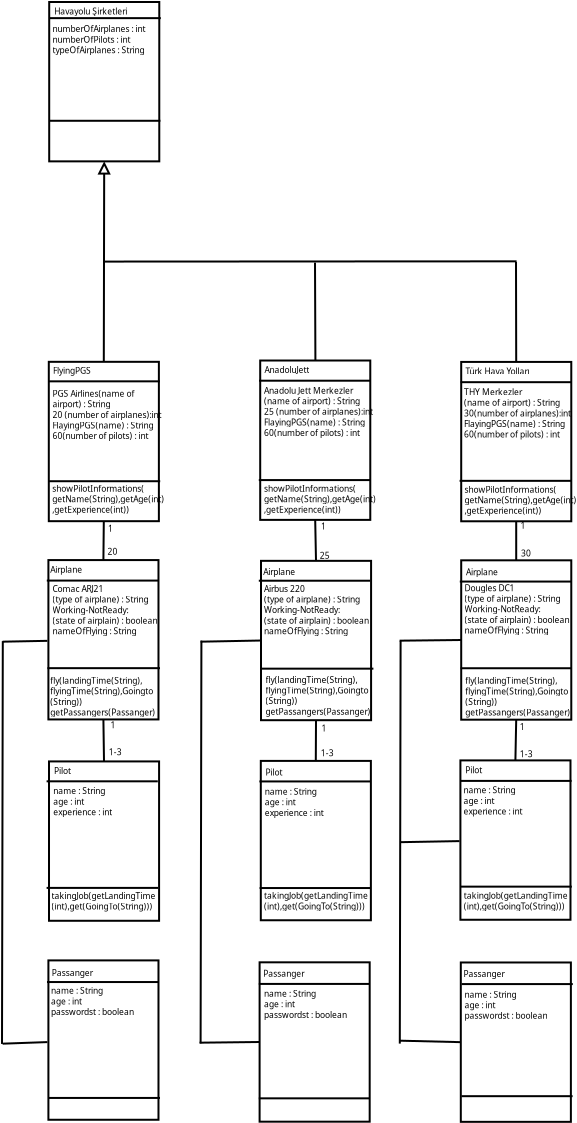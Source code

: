 <?xml version="1.0" encoding="UTF-8"?>
<dia:diagram xmlns:dia="http://www.lysator.liu.se/~alla/dia/">
  <dia:layer name="Arkaplan" visible="true" active="true">
    <dia:object type="Standard - Box" version="0" id="O0">
      <dia:attribute name="obj_pos">
        <dia:point val="-6157.57,580.033"/>
      </dia:attribute>
      <dia:attribute name="obj_bb">
        <dia:rectangle val="-6157.62,579.983;-6152.02,588.051"/>
      </dia:attribute>
      <dia:attribute name="elem_corner">
        <dia:point val="-6157.57,580.033"/>
      </dia:attribute>
      <dia:attribute name="elem_width">
        <dia:real val="5.504"/>
      </dia:attribute>
      <dia:attribute name="elem_height">
        <dia:real val="7.968"/>
      </dia:attribute>
      <dia:attribute name="show_background">
        <dia:boolean val="true"/>
      </dia:attribute>
    </dia:object>
    <dia:object type="Standard - Text" version="1" id="O1">
      <dia:attribute name="obj_pos">
        <dia:point val="-6157.34,580.641"/>
      </dia:attribute>
      <dia:attribute name="obj_bb">
        <dia:rectangle val="-6157.34,580.218;-6157.34,580.728"/>
      </dia:attribute>
      <dia:attribute name="text">
        <dia:composite type="text">
          <dia:attribute name="string">
            <dia:string>##</dia:string>
          </dia:attribute>
          <dia:attribute name="font">
            <dia:font family="sans" style="0" name="Helvetica"/>
          </dia:attribute>
          <dia:attribute name="height">
            <dia:real val="0.529"/>
          </dia:attribute>
          <dia:attribute name="pos">
            <dia:point val="-6157.34,580.641"/>
          </dia:attribute>
          <dia:attribute name="color">
            <dia:color val="#000000"/>
          </dia:attribute>
          <dia:attribute name="alignment">
            <dia:enum val="0"/>
          </dia:attribute>
        </dia:composite>
      </dia:attribute>
      <dia:attribute name="valign">
        <dia:enum val="3"/>
      </dia:attribute>
    </dia:object>
    <dia:object type="Standard - Line" version="0" id="O2">
      <dia:attribute name="obj_pos">
        <dia:point val="-6154.82,580.033"/>
      </dia:attribute>
      <dia:attribute name="obj_bb">
        <dia:rectangle val="-6155.13,569.898;-6154.47,580.083"/>
      </dia:attribute>
      <dia:attribute name="conn_endpoints">
        <dia:point val="-6154.82,580.033"/>
        <dia:point val="-6154.8,570.01"/>
      </dia:attribute>
      <dia:attribute name="numcp">
        <dia:int val="1"/>
      </dia:attribute>
      <dia:attribute name="end_arrow">
        <dia:enum val="2"/>
      </dia:attribute>
      <dia:attribute name="end_arrow_length">
        <dia:real val="0.5"/>
      </dia:attribute>
      <dia:attribute name="end_arrow_width">
        <dia:real val="0.5"/>
      </dia:attribute>
      <dia:connections>
        <dia:connection handle="0" to="O0" connection="1"/>
        <dia:connection handle="1" to="O3" connection="6"/>
      </dia:connections>
    </dia:object>
    <dia:object type="Standard - Box" version="0" id="O3">
      <dia:attribute name="obj_pos">
        <dia:point val="-6157.55,562.042"/>
      </dia:attribute>
      <dia:attribute name="obj_bb">
        <dia:rectangle val="-6157.6,561.992;-6152,570.06"/>
      </dia:attribute>
      <dia:attribute name="elem_corner">
        <dia:point val="-6157.55,562.042"/>
      </dia:attribute>
      <dia:attribute name="elem_width">
        <dia:real val="5.504"/>
      </dia:attribute>
      <dia:attribute name="elem_height">
        <dia:real val="7.968"/>
      </dia:attribute>
      <dia:attribute name="show_background">
        <dia:boolean val="true"/>
      </dia:attribute>
    </dia:object>
    <dia:object type="Standard - Text" version="1" id="O4">
      <dia:attribute name="obj_pos">
        <dia:point val="-6157.3,562.666"/>
      </dia:attribute>
      <dia:attribute name="obj_bb">
        <dia:rectangle val="-6157.3,562.244;-6153.82,562.754"/>
      </dia:attribute>
      <dia:attribute name="text">
        <dia:composite type="text">
          <dia:attribute name="string">
            <dia:string>#Havayolu Şirketleri#</dia:string>
          </dia:attribute>
          <dia:attribute name="font">
            <dia:font family="sans" style="0" name="Helvetica"/>
          </dia:attribute>
          <dia:attribute name="height">
            <dia:real val="0.529"/>
          </dia:attribute>
          <dia:attribute name="pos">
            <dia:point val="-6157.3,562.666"/>
          </dia:attribute>
          <dia:attribute name="color">
            <dia:color val="#000000"/>
          </dia:attribute>
          <dia:attribute name="alignment">
            <dia:enum val="0"/>
          </dia:attribute>
        </dia:composite>
      </dia:attribute>
      <dia:attribute name="valign">
        <dia:enum val="3"/>
      </dia:attribute>
    </dia:object>
    <dia:object type="Standard - Box" version="0" id="O5">
      <dia:attribute name="obj_pos">
        <dia:point val="-6147,579.968"/>
      </dia:attribute>
      <dia:attribute name="obj_bb">
        <dia:rectangle val="-6147.05,579.918;-6141.45,587.986"/>
      </dia:attribute>
      <dia:attribute name="elem_corner">
        <dia:point val="-6147,579.968"/>
      </dia:attribute>
      <dia:attribute name="elem_width">
        <dia:real val="5.504"/>
      </dia:attribute>
      <dia:attribute name="elem_height">
        <dia:real val="7.968"/>
      </dia:attribute>
      <dia:attribute name="show_background">
        <dia:boolean val="true"/>
      </dia:attribute>
    </dia:object>
    <dia:object type="Standard - Box" version="0" id="O6">
      <dia:attribute name="obj_pos">
        <dia:point val="-6136.95,580.038"/>
      </dia:attribute>
      <dia:attribute name="obj_bb">
        <dia:rectangle val="-6137,579.988;-6131.4,588.056"/>
      </dia:attribute>
      <dia:attribute name="elem_corner">
        <dia:point val="-6136.95,580.038"/>
      </dia:attribute>
      <dia:attribute name="elem_width">
        <dia:real val="5.504"/>
      </dia:attribute>
      <dia:attribute name="elem_height">
        <dia:real val="7.968"/>
      </dia:attribute>
      <dia:attribute name="show_background">
        <dia:boolean val="true"/>
      </dia:attribute>
    </dia:object>
    <dia:object type="Standard - Text" version="1" id="O7">
      <dia:attribute name="obj_pos">
        <dia:point val="-6146.77,580.528"/>
      </dia:attribute>
      <dia:attribute name="obj_bb">
        <dia:rectangle val="-6146.77,580.106;-6146.77,580.616"/>
      </dia:attribute>
      <dia:attribute name="text">
        <dia:composite type="text">
          <dia:attribute name="string">
            <dia:string>##</dia:string>
          </dia:attribute>
          <dia:attribute name="font">
            <dia:font family="sans" style="0" name="Helvetica"/>
          </dia:attribute>
          <dia:attribute name="height">
            <dia:real val="0.529"/>
          </dia:attribute>
          <dia:attribute name="pos">
            <dia:point val="-6146.77,580.528"/>
          </dia:attribute>
          <dia:attribute name="color">
            <dia:color val="#000000"/>
          </dia:attribute>
          <dia:attribute name="alignment">
            <dia:enum val="0"/>
          </dia:attribute>
        </dia:composite>
      </dia:attribute>
      <dia:attribute name="valign">
        <dia:enum val="3"/>
      </dia:attribute>
    </dia:object>
    <dia:object type="Standard - Text" version="1" id="O8">
      <dia:attribute name="obj_pos">
        <dia:point val="-6136.73,580.662"/>
      </dia:attribute>
      <dia:attribute name="obj_bb">
        <dia:rectangle val="-6136.73,580.24;-6136.73,580.75"/>
      </dia:attribute>
      <dia:attribute name="text">
        <dia:composite type="text">
          <dia:attribute name="string">
            <dia:string>##</dia:string>
          </dia:attribute>
          <dia:attribute name="font">
            <dia:font family="sans" style="0" name="Helvetica"/>
          </dia:attribute>
          <dia:attribute name="height">
            <dia:real val="0.529"/>
          </dia:attribute>
          <dia:attribute name="pos">
            <dia:point val="-6136.73,580.662"/>
          </dia:attribute>
          <dia:attribute name="color">
            <dia:color val="#000000"/>
          </dia:attribute>
          <dia:attribute name="alignment">
            <dia:enum val="0"/>
          </dia:attribute>
        </dia:composite>
      </dia:attribute>
      <dia:attribute name="valign">
        <dia:enum val="3"/>
      </dia:attribute>
    </dia:object>
    <dia:object type="Standard - Line" version="0" id="O9">
      <dia:attribute name="obj_pos">
        <dia:point val="-6157.54,562.849"/>
      </dia:attribute>
      <dia:attribute name="obj_bb">
        <dia:rectangle val="-6157.59,562.799;-6151.92,562.899"/>
      </dia:attribute>
      <dia:attribute name="conn_endpoints">
        <dia:point val="-6157.54,562.849"/>
        <dia:point val="-6151.97,562.849"/>
      </dia:attribute>
      <dia:attribute name="numcp">
        <dia:int val="1"/>
      </dia:attribute>
    </dia:object>
    <dia:object type="Standard - Line" version="0" id="O10">
      <dia:attribute name="obj_pos">
        <dia:point val="-6157.59,581.009"/>
      </dia:attribute>
      <dia:attribute name="obj_bb">
        <dia:rectangle val="-6157.64,580.959;-6151.97,581.059"/>
      </dia:attribute>
      <dia:attribute name="conn_endpoints">
        <dia:point val="-6157.59,581.009"/>
        <dia:point val="-6152.02,581.009"/>
      </dia:attribute>
      <dia:attribute name="numcp">
        <dia:int val="1"/>
      </dia:attribute>
    </dia:object>
    <dia:object type="Standard - Line" version="0" id="O11">
      <dia:attribute name="obj_pos">
        <dia:point val="-6147.06,580.977"/>
      </dia:attribute>
      <dia:attribute name="obj_bb">
        <dia:rectangle val="-6147.11,580.927;-6141.44,581.027"/>
      </dia:attribute>
      <dia:attribute name="conn_endpoints">
        <dia:point val="-6147.06,580.977"/>
        <dia:point val="-6141.49,580.977"/>
      </dia:attribute>
      <dia:attribute name="numcp">
        <dia:int val="1"/>
      </dia:attribute>
    </dia:object>
    <dia:object type="Standard - Line" version="0" id="O12">
      <dia:attribute name="obj_pos">
        <dia:point val="-6136.98,581.051"/>
      </dia:attribute>
      <dia:attribute name="obj_bb">
        <dia:rectangle val="-6137.03,581.001;-6131.37,581.101"/>
      </dia:attribute>
      <dia:attribute name="conn_endpoints">
        <dia:point val="-6136.98,581.051"/>
        <dia:point val="-6131.42,581.051"/>
      </dia:attribute>
      <dia:attribute name="numcp">
        <dia:int val="1"/>
      </dia:attribute>
    </dia:object>
    <dia:object type="Standard - Line" version="0" id="O13">
      <dia:attribute name="obj_pos">
        <dia:point val="-6157.56,567.981"/>
      </dia:attribute>
      <dia:attribute name="obj_bb">
        <dia:rectangle val="-6157.61,567.931;-6151.94,568.031"/>
      </dia:attribute>
      <dia:attribute name="conn_endpoints">
        <dia:point val="-6157.56,567.981"/>
        <dia:point val="-6151.99,567.981"/>
      </dia:attribute>
      <dia:attribute name="numcp">
        <dia:int val="1"/>
      </dia:attribute>
    </dia:object>
    <dia:object type="Standard - Line" version="0" id="O14">
      <dia:attribute name="obj_pos">
        <dia:point val="-6157.57,586.003"/>
      </dia:attribute>
      <dia:attribute name="obj_bb">
        <dia:rectangle val="-6157.62,585.953;-6151.95,586.053"/>
      </dia:attribute>
      <dia:attribute name="conn_endpoints">
        <dia:point val="-6157.57,586.003"/>
        <dia:point val="-6152,586.003"/>
      </dia:attribute>
      <dia:attribute name="numcp">
        <dia:int val="1"/>
      </dia:attribute>
    </dia:object>
    <dia:object type="Standard - Line" version="0" id="O15">
      <dia:attribute name="obj_pos">
        <dia:point val="-6147.07,585.946"/>
      </dia:attribute>
      <dia:attribute name="obj_bb">
        <dia:rectangle val="-6147.12,585.896;-6141.46,585.996"/>
      </dia:attribute>
      <dia:attribute name="conn_endpoints">
        <dia:point val="-6147.07,585.946"/>
        <dia:point val="-6141.51,585.946"/>
      </dia:attribute>
      <dia:attribute name="numcp">
        <dia:int val="1"/>
      </dia:attribute>
    </dia:object>
    <dia:object type="Standard - Line" version="0" id="O16">
      <dia:attribute name="obj_pos">
        <dia:point val="-6137.03,585.984"/>
      </dia:attribute>
      <dia:attribute name="obj_bb">
        <dia:rectangle val="-6137.08,585.934;-6131.41,586.034"/>
      </dia:attribute>
      <dia:attribute name="conn_endpoints">
        <dia:point val="-6137.03,585.984"/>
        <dia:point val="-6131.46,585.984"/>
      </dia:attribute>
      <dia:attribute name="numcp">
        <dia:int val="1"/>
      </dia:attribute>
    </dia:object>
    <dia:object type="Standard - Text" version="1" id="O17">
      <dia:attribute name="obj_pos">
        <dia:point val="-6154.8,566.026"/>
      </dia:attribute>
      <dia:attribute name="obj_bb">
        <dia:rectangle val="-6154.8,565.386;-6154.8,566.159"/>
      </dia:attribute>
      <dia:attribute name="text">
        <dia:composite type="text">
          <dia:attribute name="string">
            <dia:string>##</dia:string>
          </dia:attribute>
          <dia:attribute name="font">
            <dia:font family="sans" style="0" name="Helvetica"/>
          </dia:attribute>
          <dia:attribute name="height">
            <dia:real val="0.8"/>
          </dia:attribute>
          <dia:attribute name="pos">
            <dia:point val="-6154.8,566.026"/>
          </dia:attribute>
          <dia:attribute name="color">
            <dia:color val="#000000"/>
          </dia:attribute>
          <dia:attribute name="alignment">
            <dia:enum val="0"/>
          </dia:attribute>
        </dia:composite>
      </dia:attribute>
      <dia:attribute name="valign">
        <dia:enum val="3"/>
      </dia:attribute>
      <dia:connections>
        <dia:connection handle="0" to="O3" connection="8"/>
      </dia:connections>
    </dia:object>
    <dia:object type="Standard - Text" version="1" id="O18">
      <dia:attribute name="obj_pos">
        <dia:point val="-6157.41,568.449"/>
      </dia:attribute>
      <dia:attribute name="obj_bb">
        <dia:rectangle val="-6157.41,568.026;-6157.41,568.536"/>
      </dia:attribute>
      <dia:attribute name="text">
        <dia:composite type="text">
          <dia:attribute name="string">
            <dia:string>##</dia:string>
          </dia:attribute>
          <dia:attribute name="font">
            <dia:font family="sans" style="0" name="Helvetica"/>
          </dia:attribute>
          <dia:attribute name="height">
            <dia:real val="0.529"/>
          </dia:attribute>
          <dia:attribute name="pos">
            <dia:point val="-6157.41,568.449"/>
          </dia:attribute>
          <dia:attribute name="color">
            <dia:color val="#000000"/>
          </dia:attribute>
          <dia:attribute name="alignment">
            <dia:enum val="0"/>
          </dia:attribute>
        </dia:composite>
      </dia:attribute>
      <dia:attribute name="valign">
        <dia:enum val="3"/>
      </dia:attribute>
    </dia:object>
    <dia:object type="Standard - Text" version="1" id="O19">
      <dia:attribute name="obj_pos">
        <dia:point val="-6157.44,569.025"/>
      </dia:attribute>
      <dia:attribute name="obj_bb">
        <dia:rectangle val="-6157.44,568.602;-6157.44,569.112"/>
      </dia:attribute>
      <dia:attribute name="text">
        <dia:composite type="text">
          <dia:attribute name="string">
            <dia:string>##</dia:string>
          </dia:attribute>
          <dia:attribute name="font">
            <dia:font family="sans" style="0" name="Helvetica"/>
          </dia:attribute>
          <dia:attribute name="height">
            <dia:real val="0.529"/>
          </dia:attribute>
          <dia:attribute name="pos">
            <dia:point val="-6157.44,569.025"/>
          </dia:attribute>
          <dia:attribute name="color">
            <dia:color val="#000000"/>
          </dia:attribute>
          <dia:attribute name="alignment">
            <dia:enum val="0"/>
          </dia:attribute>
        </dia:composite>
      </dia:attribute>
      <dia:attribute name="valign">
        <dia:enum val="3"/>
      </dia:attribute>
    </dia:object>
    <dia:object type="Standard - Text" version="1" id="O20">
      <dia:attribute name="obj_pos">
        <dia:point val="-6157.38,586.51"/>
      </dia:attribute>
      <dia:attribute name="obj_bb">
        <dia:rectangle val="-6157.38,586.087;-6157.38,586.597"/>
      </dia:attribute>
      <dia:attribute name="text">
        <dia:composite type="text">
          <dia:attribute name="string">
            <dia:string>##</dia:string>
          </dia:attribute>
          <dia:attribute name="font">
            <dia:font family="sans" style="0" name="Helvetica"/>
          </dia:attribute>
          <dia:attribute name="height">
            <dia:real val="0.529"/>
          </dia:attribute>
          <dia:attribute name="pos">
            <dia:point val="-6157.38,586.51"/>
          </dia:attribute>
          <dia:attribute name="color">
            <dia:color val="#000000"/>
          </dia:attribute>
          <dia:attribute name="alignment">
            <dia:enum val="0"/>
          </dia:attribute>
        </dia:composite>
      </dia:attribute>
      <dia:attribute name="valign">
        <dia:enum val="3"/>
      </dia:attribute>
    </dia:object>
    <dia:object type="Standard - Text" version="1" id="O21">
      <dia:attribute name="obj_pos">
        <dia:point val="-6146.92,586.453"/>
      </dia:attribute>
      <dia:attribute name="obj_bb">
        <dia:rectangle val="-6146.92,586.03;-6146.92,586.54"/>
      </dia:attribute>
      <dia:attribute name="text">
        <dia:composite type="text">
          <dia:attribute name="string">
            <dia:string>##</dia:string>
          </dia:attribute>
          <dia:attribute name="font">
            <dia:font family="sans" style="0" name="Helvetica"/>
          </dia:attribute>
          <dia:attribute name="height">
            <dia:real val="0.529"/>
          </dia:attribute>
          <dia:attribute name="pos">
            <dia:point val="-6146.92,586.453"/>
          </dia:attribute>
          <dia:attribute name="color">
            <dia:color val="#000000"/>
          </dia:attribute>
          <dia:attribute name="alignment">
            <dia:enum val="0"/>
          </dia:attribute>
        </dia:composite>
      </dia:attribute>
      <dia:attribute name="valign">
        <dia:enum val="3"/>
      </dia:attribute>
    </dia:object>
    <dia:object type="Standard - Text" version="1" id="O22">
      <dia:attribute name="obj_pos">
        <dia:point val="-6136.81,586.459"/>
      </dia:attribute>
      <dia:attribute name="obj_bb">
        <dia:rectangle val="-6136.81,586.036;-6136.81,586.546"/>
      </dia:attribute>
      <dia:attribute name="text">
        <dia:composite type="text">
          <dia:attribute name="string">
            <dia:string>##</dia:string>
          </dia:attribute>
          <dia:attribute name="font">
            <dia:font family="sans" style="0" name="Helvetica"/>
          </dia:attribute>
          <dia:attribute name="height">
            <dia:real val="0.529"/>
          </dia:attribute>
          <dia:attribute name="pos">
            <dia:point val="-6136.81,586.459"/>
          </dia:attribute>
          <dia:attribute name="color">
            <dia:color val="#000000"/>
          </dia:attribute>
          <dia:attribute name="alignment">
            <dia:enum val="0"/>
          </dia:attribute>
        </dia:composite>
      </dia:attribute>
      <dia:attribute name="valign">
        <dia:enum val="3"/>
      </dia:attribute>
    </dia:object>
    <dia:object type="Standard - Text" version="1" id="O23">
      <dia:attribute name="obj_pos">
        <dia:point val="-6157.38,587.054"/>
      </dia:attribute>
      <dia:attribute name="obj_bb">
        <dia:rectangle val="-6157.38,586.631;-6157.38,587.141"/>
      </dia:attribute>
      <dia:attribute name="text">
        <dia:composite type="text">
          <dia:attribute name="string">
            <dia:string>##</dia:string>
          </dia:attribute>
          <dia:attribute name="font">
            <dia:font family="sans" style="0" name="Helvetica"/>
          </dia:attribute>
          <dia:attribute name="height">
            <dia:real val="0.529"/>
          </dia:attribute>
          <dia:attribute name="pos">
            <dia:point val="-6157.38,587.054"/>
          </dia:attribute>
          <dia:attribute name="color">
            <dia:color val="#000000"/>
          </dia:attribute>
          <dia:attribute name="alignment">
            <dia:enum val="0"/>
          </dia:attribute>
        </dia:composite>
      </dia:attribute>
      <dia:attribute name="valign">
        <dia:enum val="3"/>
      </dia:attribute>
    </dia:object>
    <dia:object type="Standard - Text" version="1" id="O24">
      <dia:attribute name="obj_pos">
        <dia:point val="-6146.89,587.061"/>
      </dia:attribute>
      <dia:attribute name="obj_bb">
        <dia:rectangle val="-6146.89,586.639;-6146.89,587.149"/>
      </dia:attribute>
      <dia:attribute name="text">
        <dia:composite type="text">
          <dia:attribute name="string">
            <dia:string>##</dia:string>
          </dia:attribute>
          <dia:attribute name="font">
            <dia:font family="sans" style="0" name="Helvetica"/>
          </dia:attribute>
          <dia:attribute name="height">
            <dia:real val="0.529"/>
          </dia:attribute>
          <dia:attribute name="pos">
            <dia:point val="-6146.89,587.061"/>
          </dia:attribute>
          <dia:attribute name="color">
            <dia:color val="#000000"/>
          </dia:attribute>
          <dia:attribute name="alignment">
            <dia:enum val="0"/>
          </dia:attribute>
        </dia:composite>
      </dia:attribute>
      <dia:attribute name="valign">
        <dia:enum val="3"/>
      </dia:attribute>
    </dia:object>
    <dia:object type="Standard - Text" version="1" id="O25">
      <dia:attribute name="obj_pos">
        <dia:point val="-6136.81,586.971"/>
      </dia:attribute>
      <dia:attribute name="obj_bb">
        <dia:rectangle val="-6136.81,586.548;-6136.81,587.058"/>
      </dia:attribute>
      <dia:attribute name="text">
        <dia:composite type="text">
          <dia:attribute name="string">
            <dia:string>##</dia:string>
          </dia:attribute>
          <dia:attribute name="font">
            <dia:font family="sans" style="0" name="Helvetica"/>
          </dia:attribute>
          <dia:attribute name="height">
            <dia:real val="0.529"/>
          </dia:attribute>
          <dia:attribute name="pos">
            <dia:point val="-6136.81,586.971"/>
          </dia:attribute>
          <dia:attribute name="color">
            <dia:color val="#000000"/>
          </dia:attribute>
          <dia:attribute name="alignment">
            <dia:enum val="0"/>
          </dia:attribute>
        </dia:composite>
      </dia:attribute>
      <dia:attribute name="valign">
        <dia:enum val="3"/>
      </dia:attribute>
    </dia:object>
    <dia:object type="Standard - Line" version="0" id="O26">
      <dia:attribute name="obj_pos">
        <dia:point val="-6154.81,575.021"/>
      </dia:attribute>
      <dia:attribute name="obj_bb">
        <dia:rectangle val="-6154.86,574.959;-6134.13,575.071"/>
      </dia:attribute>
      <dia:attribute name="conn_endpoints">
        <dia:point val="-6154.81,575.021"/>
        <dia:point val="-6134.18,575.009"/>
      </dia:attribute>
      <dia:attribute name="numcp">
        <dia:int val="1"/>
      </dia:attribute>
      <dia:connections>
        <dia:connection handle="0" to="O2" connection="0"/>
      </dia:connections>
    </dia:object>
    <dia:object type="Standard - Line" version="0" id="O27">
      <dia:attribute name="obj_pos">
        <dia:point val="-6144.26,575.073"/>
      </dia:attribute>
      <dia:attribute name="obj_bb">
        <dia:rectangle val="-6144.31,575.023;-6144.19,580.018"/>
      </dia:attribute>
      <dia:attribute name="conn_endpoints">
        <dia:point val="-6144.26,575.073"/>
        <dia:point val="-6144.24,579.968"/>
      </dia:attribute>
      <dia:attribute name="numcp">
        <dia:int val="1"/>
      </dia:attribute>
      <dia:connections>
        <dia:connection handle="1" to="O5" connection="1"/>
      </dia:connections>
    </dia:object>
    <dia:object type="Standard - Line" version="0" id="O28">
      <dia:attribute name="obj_pos">
        <dia:point val="-6134.21,575.041"/>
      </dia:attribute>
      <dia:attribute name="obj_bb">
        <dia:rectangle val="-6134.26,574.991;-6134.15,580.088"/>
      </dia:attribute>
      <dia:attribute name="conn_endpoints">
        <dia:point val="-6134.21,575.041"/>
        <dia:point val="-6134.2,580.038"/>
      </dia:attribute>
      <dia:attribute name="numcp">
        <dia:int val="1"/>
      </dia:attribute>
      <dia:connections>
        <dia:connection handle="1" to="O6" connection="1"/>
      </dia:connections>
    </dia:object>
    <dia:object type="Standard - Box" version="0" id="O29">
      <dia:attribute name="obj_pos">
        <dia:point val="-6157.59,589.946"/>
      </dia:attribute>
      <dia:attribute name="obj_bb">
        <dia:rectangle val="-6157.64,589.896;-6152.04,597.964"/>
      </dia:attribute>
      <dia:attribute name="elem_corner">
        <dia:point val="-6157.59,589.946"/>
      </dia:attribute>
      <dia:attribute name="elem_width">
        <dia:real val="5.504"/>
      </dia:attribute>
      <dia:attribute name="elem_height">
        <dia:real val="7.968"/>
      </dia:attribute>
      <dia:attribute name="show_background">
        <dia:boolean val="true"/>
      </dia:attribute>
    </dia:object>
    <dia:object type="Standard - Box" version="0" id="O30">
      <dia:attribute name="obj_pos">
        <dia:point val="-6146.96,589.984"/>
      </dia:attribute>
      <dia:attribute name="obj_bb">
        <dia:rectangle val="-6147.01,589.934;-6141.41,598.002"/>
      </dia:attribute>
      <dia:attribute name="elem_corner">
        <dia:point val="-6146.96,589.984"/>
      </dia:attribute>
      <dia:attribute name="elem_width">
        <dia:real val="5.504"/>
      </dia:attribute>
      <dia:attribute name="elem_height">
        <dia:real val="7.968"/>
      </dia:attribute>
      <dia:attribute name="show_background">
        <dia:boolean val="true"/>
      </dia:attribute>
    </dia:object>
    <dia:object type="Standard - Box" version="0" id="O31">
      <dia:attribute name="obj_pos">
        <dia:point val="-6136.95,589.958"/>
      </dia:attribute>
      <dia:attribute name="obj_bb">
        <dia:rectangle val="-6137,589.908;-6131.4,597.976"/>
      </dia:attribute>
      <dia:attribute name="elem_corner">
        <dia:point val="-6136.95,589.958"/>
      </dia:attribute>
      <dia:attribute name="elem_width">
        <dia:real val="5.504"/>
      </dia:attribute>
      <dia:attribute name="elem_height">
        <dia:real val="7.968"/>
      </dia:attribute>
      <dia:attribute name="show_background">
        <dia:boolean val="true"/>
      </dia:attribute>
    </dia:object>
    <dia:object type="Standard - Box" version="0" id="O32">
      <dia:attribute name="obj_pos">
        <dia:point val="-6157.56,600.013"/>
      </dia:attribute>
      <dia:attribute name="obj_bb">
        <dia:rectangle val="-6157.61,599.963;-6152.01,608.031"/>
      </dia:attribute>
      <dia:attribute name="elem_corner">
        <dia:point val="-6157.56,600.013"/>
      </dia:attribute>
      <dia:attribute name="elem_width">
        <dia:real val="5.504"/>
      </dia:attribute>
      <dia:attribute name="elem_height">
        <dia:real val="7.968"/>
      </dia:attribute>
      <dia:attribute name="show_background">
        <dia:boolean val="true"/>
      </dia:attribute>
    </dia:object>
    <dia:object type="Standard - Box" version="0" id="O33">
      <dia:attribute name="obj_pos">
        <dia:point val="-6146.97,599.987"/>
      </dia:attribute>
      <dia:attribute name="obj_bb">
        <dia:rectangle val="-6147.02,599.937;-6141.42,608.005"/>
      </dia:attribute>
      <dia:attribute name="elem_corner">
        <dia:point val="-6146.97,599.987"/>
      </dia:attribute>
      <dia:attribute name="elem_width">
        <dia:real val="5.504"/>
      </dia:attribute>
      <dia:attribute name="elem_height">
        <dia:real val="7.968"/>
      </dia:attribute>
      <dia:attribute name="show_background">
        <dia:boolean val="true"/>
      </dia:attribute>
    </dia:object>
    <dia:object type="Standard - Box" version="0" id="O34">
      <dia:attribute name="obj_pos">
        <dia:point val="-6136.99,599.962"/>
      </dia:attribute>
      <dia:attribute name="obj_bb">
        <dia:rectangle val="-6137.04,599.912;-6131.44,607.98"/>
      </dia:attribute>
      <dia:attribute name="elem_corner">
        <dia:point val="-6136.99,599.962"/>
      </dia:attribute>
      <dia:attribute name="elem_width">
        <dia:real val="5.504"/>
      </dia:attribute>
      <dia:attribute name="elem_height">
        <dia:real val="7.968"/>
      </dia:attribute>
      <dia:attribute name="show_background">
        <dia:boolean val="true"/>
      </dia:attribute>
    </dia:object>
    <dia:object type="Standard - Box" version="0" id="O35">
      <dia:attribute name="obj_pos">
        <dia:point val="-6157.59,609.962"/>
      </dia:attribute>
      <dia:attribute name="obj_bb">
        <dia:rectangle val="-6157.64,609.912;-6152.04,617.98"/>
      </dia:attribute>
      <dia:attribute name="elem_corner">
        <dia:point val="-6157.59,609.962"/>
      </dia:attribute>
      <dia:attribute name="elem_width">
        <dia:real val="5.504"/>
      </dia:attribute>
      <dia:attribute name="elem_height">
        <dia:real val="7.968"/>
      </dia:attribute>
      <dia:attribute name="show_background">
        <dia:boolean val="true"/>
      </dia:attribute>
    </dia:object>
    <dia:object type="Standard - Line" version="0" id="O36">
      <dia:attribute name="obj_pos">
        <dia:point val="-6157.67,590.971"/>
      </dia:attribute>
      <dia:attribute name="obj_bb">
        <dia:rectangle val="-6157.72,590.921;-6152.06,591.021"/>
      </dia:attribute>
      <dia:attribute name="conn_endpoints">
        <dia:point val="-6157.67,590.971"/>
        <dia:point val="-6152.11,590.971"/>
      </dia:attribute>
      <dia:attribute name="numcp">
        <dia:int val="1"/>
      </dia:attribute>
    </dia:object>
    <dia:object type="Standard - Line" version="0" id="O37">
      <dia:attribute name="obj_pos">
        <dia:point val="-6147.07,590.978"/>
      </dia:attribute>
      <dia:attribute name="obj_bb">
        <dia:rectangle val="-6147.12,590.928;-6141.45,591.028"/>
      </dia:attribute>
      <dia:attribute name="conn_endpoints">
        <dia:point val="-6147.07,590.978"/>
        <dia:point val="-6141.5,590.978"/>
      </dia:attribute>
      <dia:attribute name="numcp">
        <dia:int val="1"/>
      </dia:attribute>
    </dia:object>
    <dia:object type="Standard - Line" version="0" id="O38">
      <dia:attribute name="obj_pos">
        <dia:point val="-6137.02,591.02"/>
      </dia:attribute>
      <dia:attribute name="obj_bb">
        <dia:rectangle val="-6137.07,590.97;-6131.4,591.07"/>
      </dia:attribute>
      <dia:attribute name="conn_endpoints">
        <dia:point val="-6137.02,591.02"/>
        <dia:point val="-6131.45,591.02"/>
      </dia:attribute>
      <dia:attribute name="numcp">
        <dia:int val="1"/>
      </dia:attribute>
    </dia:object>
    <dia:object type="Standard - Line" version="0" id="O39">
      <dia:attribute name="obj_pos">
        <dia:point val="-6157.68,601.008"/>
      </dia:attribute>
      <dia:attribute name="obj_bb">
        <dia:rectangle val="-6157.73,600.958;-6152.07,601.058"/>
      </dia:attribute>
      <dia:attribute name="conn_endpoints">
        <dia:point val="-6157.68,601.008"/>
        <dia:point val="-6152.12,601.008"/>
      </dia:attribute>
      <dia:attribute name="numcp">
        <dia:int val="1"/>
      </dia:attribute>
    </dia:object>
    <dia:object type="Standard - Line" version="0" id="O40">
      <dia:attribute name="obj_pos">
        <dia:point val="-6147.04,601.014"/>
      </dia:attribute>
      <dia:attribute name="obj_bb">
        <dia:rectangle val="-6147.09,600.964;-6141.43,601.064"/>
      </dia:attribute>
      <dia:attribute name="conn_endpoints">
        <dia:point val="-6147.04,601.014"/>
        <dia:point val="-6141.48,601.014"/>
      </dia:attribute>
      <dia:attribute name="numcp">
        <dia:int val="1"/>
      </dia:attribute>
    </dia:object>
    <dia:object type="Standard - Line" version="0" id="O41">
      <dia:attribute name="obj_pos">
        <dia:point val="-6137,600.987"/>
      </dia:attribute>
      <dia:attribute name="obj_bb">
        <dia:rectangle val="-6137.05,600.937;-6131.38,601.037"/>
      </dia:attribute>
      <dia:attribute name="conn_endpoints">
        <dia:point val="-6137,600.987"/>
        <dia:point val="-6131.43,600.987"/>
      </dia:attribute>
      <dia:attribute name="numcp">
        <dia:int val="1"/>
      </dia:attribute>
    </dia:object>
    <dia:object type="Standard - Line" version="0" id="O42">
      <dia:attribute name="obj_pos">
        <dia:point val="-6157.66,611.044"/>
      </dia:attribute>
      <dia:attribute name="obj_bb">
        <dia:rectangle val="-6157.71,610.994;-6152.04,611.094"/>
      </dia:attribute>
      <dia:attribute name="conn_endpoints">
        <dia:point val="-6157.66,611.044"/>
        <dia:point val="-6152.09,611.044"/>
      </dia:attribute>
      <dia:attribute name="numcp">
        <dia:int val="1"/>
      </dia:attribute>
    </dia:object>
    <dia:object type="Standard - Line" version="0" id="O43">
      <dia:attribute name="obj_pos">
        <dia:point val="-6146.91,595.375"/>
      </dia:attribute>
      <dia:attribute name="obj_bb">
        <dia:rectangle val="-6146.96,595.325;-6141.29,595.425"/>
      </dia:attribute>
      <dia:attribute name="conn_endpoints">
        <dia:point val="-6146.91,595.375"/>
        <dia:point val="-6141.34,595.375"/>
      </dia:attribute>
      <dia:attribute name="numcp">
        <dia:int val="1"/>
      </dia:attribute>
    </dia:object>
    <dia:object type="Standard - Line" version="0" id="O44">
      <dia:attribute name="obj_pos">
        <dia:point val="-6136.98,595.354"/>
      </dia:attribute>
      <dia:attribute name="obj_bb">
        <dia:rectangle val="-6137.03,595.304;-6131.36,595.404"/>
      </dia:attribute>
      <dia:attribute name="conn_endpoints">
        <dia:point val="-6136.98,595.354"/>
        <dia:point val="-6131.41,595.354"/>
      </dia:attribute>
      <dia:attribute name="numcp">
        <dia:int val="1"/>
      </dia:attribute>
    </dia:object>
    <dia:object type="Standard - Line" version="0" id="O45">
      <dia:attribute name="obj_pos">
        <dia:point val="-6157.68,606.337"/>
      </dia:attribute>
      <dia:attribute name="obj_bb">
        <dia:rectangle val="-6157.73,606.287;-6152.06,606.387"/>
      </dia:attribute>
      <dia:attribute name="conn_endpoints">
        <dia:point val="-6157.68,606.337"/>
        <dia:point val="-6152.11,606.337"/>
      </dia:attribute>
      <dia:attribute name="numcp">
        <dia:int val="1"/>
      </dia:attribute>
    </dia:object>
    <dia:object type="Standard - Line" version="0" id="O46">
      <dia:attribute name="obj_pos">
        <dia:point val="-6147.03,606.344"/>
      </dia:attribute>
      <dia:attribute name="obj_bb">
        <dia:rectangle val="-6147.08,606.294;-6141.41,606.394"/>
      </dia:attribute>
      <dia:attribute name="conn_endpoints">
        <dia:point val="-6147.03,606.344"/>
        <dia:point val="-6141.46,606.344"/>
      </dia:attribute>
      <dia:attribute name="numcp">
        <dia:int val="1"/>
      </dia:attribute>
    </dia:object>
    <dia:object type="Standard - Line" version="0" id="O47">
      <dia:attribute name="obj_pos">
        <dia:point val="-6136.99,606.274"/>
      </dia:attribute>
      <dia:attribute name="obj_bb">
        <dia:rectangle val="-6137.04,606.224;-6131.37,606.324"/>
      </dia:attribute>
      <dia:attribute name="conn_endpoints">
        <dia:point val="-6136.99,606.274"/>
        <dia:point val="-6131.42,606.274"/>
      </dia:attribute>
      <dia:attribute name="numcp">
        <dia:int val="1"/>
      </dia:attribute>
    </dia:object>
    <dia:object type="Standard - Line" version="0" id="O48">
      <dia:attribute name="obj_pos">
        <dia:point val="-6157.58,616.839"/>
      </dia:attribute>
      <dia:attribute name="obj_bb">
        <dia:rectangle val="-6157.63,616.789;-6151.96,616.889"/>
      </dia:attribute>
      <dia:attribute name="conn_endpoints">
        <dia:point val="-6157.58,616.839"/>
        <dia:point val="-6152.01,616.839"/>
      </dia:attribute>
      <dia:attribute name="numcp">
        <dia:int val="1"/>
      </dia:attribute>
    </dia:object>
    <dia:object type="Standard - Text" version="1" id="O49">
      <dia:attribute name="obj_pos">
        <dia:point val="-6157.35,590.649"/>
      </dia:attribute>
      <dia:attribute name="obj_bb">
        <dia:rectangle val="-6157.35,590.226;-6157.35,590.736"/>
      </dia:attribute>
      <dia:attribute name="text">
        <dia:composite type="text">
          <dia:attribute name="string">
            <dia:string>##</dia:string>
          </dia:attribute>
          <dia:attribute name="font">
            <dia:font family="sans" style="0" name="Helvetica"/>
          </dia:attribute>
          <dia:attribute name="height">
            <dia:real val="0.529"/>
          </dia:attribute>
          <dia:attribute name="pos">
            <dia:point val="-6157.35,590.649"/>
          </dia:attribute>
          <dia:attribute name="color">
            <dia:color val="#000000"/>
          </dia:attribute>
          <dia:attribute name="alignment">
            <dia:enum val="0"/>
          </dia:attribute>
        </dia:composite>
      </dia:attribute>
      <dia:attribute name="valign">
        <dia:enum val="3"/>
      </dia:attribute>
    </dia:object>
    <dia:object type="Standard - Text" version="1" id="O50">
      <dia:attribute name="obj_pos">
        <dia:point val="-6157.37,600.685"/>
      </dia:attribute>
      <dia:attribute name="obj_bb">
        <dia:rectangle val="-6157.37,600.262;-6157.37,600.772"/>
      </dia:attribute>
      <dia:attribute name="text">
        <dia:composite type="text">
          <dia:attribute name="string">
            <dia:string>##</dia:string>
          </dia:attribute>
          <dia:attribute name="font">
            <dia:font family="sans" style="0" name="Helvetica"/>
          </dia:attribute>
          <dia:attribute name="height">
            <dia:real val="0.529"/>
          </dia:attribute>
          <dia:attribute name="pos">
            <dia:point val="-6157.37,600.685"/>
          </dia:attribute>
          <dia:attribute name="color">
            <dia:color val="#000000"/>
          </dia:attribute>
          <dia:attribute name="alignment">
            <dia:enum val="0"/>
          </dia:attribute>
        </dia:composite>
      </dia:attribute>
      <dia:attribute name="valign">
        <dia:enum val="3"/>
      </dia:attribute>
    </dia:object>
    <dia:object type="Standard - Text" version="1" id="O51">
      <dia:attribute name="obj_pos">
        <dia:point val="-6157.39,610.666"/>
      </dia:attribute>
      <dia:attribute name="obj_bb">
        <dia:rectangle val="-6157.39,610.244;-6157.39,610.754"/>
      </dia:attribute>
      <dia:attribute name="text">
        <dia:composite type="text">
          <dia:attribute name="string">
            <dia:string>##</dia:string>
          </dia:attribute>
          <dia:attribute name="font">
            <dia:font family="sans" style="0" name="Helvetica"/>
          </dia:attribute>
          <dia:attribute name="height">
            <dia:real val="0.529"/>
          </dia:attribute>
          <dia:attribute name="pos">
            <dia:point val="-6157.39,610.666"/>
          </dia:attribute>
          <dia:attribute name="color">
            <dia:color val="#000000"/>
          </dia:attribute>
          <dia:attribute name="alignment">
            <dia:enum val="0"/>
          </dia:attribute>
        </dia:composite>
      </dia:attribute>
      <dia:attribute name="valign">
        <dia:enum val="3"/>
      </dia:attribute>
    </dia:object>
    <dia:object type="Standard - Text" version="1" id="O52">
      <dia:attribute name="obj_pos">
        <dia:point val="-6136.71,590.635"/>
      </dia:attribute>
      <dia:attribute name="obj_bb">
        <dia:rectangle val="-6136.71,590.212;-6136.71,590.722"/>
      </dia:attribute>
      <dia:attribute name="text">
        <dia:composite type="text">
          <dia:attribute name="string">
            <dia:string>##</dia:string>
          </dia:attribute>
          <dia:attribute name="font">
            <dia:font family="sans" style="0" name="Helvetica"/>
          </dia:attribute>
          <dia:attribute name="height">
            <dia:real val="0.529"/>
          </dia:attribute>
          <dia:attribute name="pos">
            <dia:point val="-6136.71,590.635"/>
          </dia:attribute>
          <dia:attribute name="color">
            <dia:color val="#000000"/>
          </dia:attribute>
          <dia:attribute name="alignment">
            <dia:enum val="0"/>
          </dia:attribute>
        </dia:composite>
      </dia:attribute>
      <dia:attribute name="valign">
        <dia:enum val="3"/>
      </dia:attribute>
    </dia:object>
    <dia:object type="Standard - Text" version="1" id="O53">
      <dia:attribute name="obj_pos">
        <dia:point val="-6136.82,600.685"/>
      </dia:attribute>
      <dia:attribute name="obj_bb">
        <dia:rectangle val="-6136.82,600.262;-6136.82,600.772"/>
      </dia:attribute>
      <dia:attribute name="text">
        <dia:composite type="text">
          <dia:attribute name="string">
            <dia:string>##</dia:string>
          </dia:attribute>
          <dia:attribute name="font">
            <dia:font family="sans" style="0" name="Helvetica"/>
          </dia:attribute>
          <dia:attribute name="height">
            <dia:real val="0.529"/>
          </dia:attribute>
          <dia:attribute name="pos">
            <dia:point val="-6136.82,600.685"/>
          </dia:attribute>
          <dia:attribute name="color">
            <dia:color val="#000000"/>
          </dia:attribute>
          <dia:attribute name="alignment">
            <dia:enum val="0"/>
          </dia:attribute>
        </dia:composite>
      </dia:attribute>
      <dia:attribute name="valign">
        <dia:enum val="3"/>
      </dia:attribute>
    </dia:object>
    <dia:object type="Standard - Text" version="1" id="O54">
      <dia:attribute name="obj_pos">
        <dia:point val="-6146.83,590.618"/>
      </dia:attribute>
      <dia:attribute name="obj_bb">
        <dia:rectangle val="-6146.83,590.196;-6146.83,590.706"/>
      </dia:attribute>
      <dia:attribute name="text">
        <dia:composite type="text">
          <dia:attribute name="string">
            <dia:string>##</dia:string>
          </dia:attribute>
          <dia:attribute name="font">
            <dia:font family="sans" style="0" name="Helvetica"/>
          </dia:attribute>
          <dia:attribute name="height">
            <dia:real val="0.529"/>
          </dia:attribute>
          <dia:attribute name="pos">
            <dia:point val="-6146.83,590.618"/>
          </dia:attribute>
          <dia:attribute name="color">
            <dia:color val="#000000"/>
          </dia:attribute>
          <dia:attribute name="alignment">
            <dia:enum val="0"/>
          </dia:attribute>
        </dia:composite>
      </dia:attribute>
      <dia:attribute name="valign">
        <dia:enum val="3"/>
      </dia:attribute>
    </dia:object>
    <dia:object type="Standard - Text" version="1" id="O55">
      <dia:attribute name="obj_pos">
        <dia:point val="-6146.8,600.726"/>
      </dia:attribute>
      <dia:attribute name="obj_bb">
        <dia:rectangle val="-6146.8,600.303;-6146.8,600.813"/>
      </dia:attribute>
      <dia:attribute name="text">
        <dia:composite type="text">
          <dia:attribute name="string">
            <dia:string>##</dia:string>
          </dia:attribute>
          <dia:attribute name="font">
            <dia:font family="sans" style="0" name="Helvetica"/>
          </dia:attribute>
          <dia:attribute name="height">
            <dia:real val="0.529"/>
          </dia:attribute>
          <dia:attribute name="pos">
            <dia:point val="-6146.8,600.726"/>
          </dia:attribute>
          <dia:attribute name="color">
            <dia:color val="#000000"/>
          </dia:attribute>
          <dia:attribute name="alignment">
            <dia:enum val="0"/>
          </dia:attribute>
        </dia:composite>
      </dia:attribute>
      <dia:attribute name="valign">
        <dia:enum val="3"/>
      </dia:attribute>
    </dia:object>
    <dia:object type="Standard - Text" version="1" id="O56">
      <dia:attribute name="obj_pos">
        <dia:point val="-6157.42,581.541"/>
      </dia:attribute>
      <dia:attribute name="obj_bb">
        <dia:rectangle val="-6157.42,581.119;-6157.42,582.158"/>
      </dia:attribute>
      <dia:attribute name="text">
        <dia:composite type="text">
          <dia:attribute name="string">
            <dia:string>#
#</dia:string>
          </dia:attribute>
          <dia:attribute name="font">
            <dia:font family="sans" style="0" name="Helvetica"/>
          </dia:attribute>
          <dia:attribute name="height">
            <dia:real val="0.529"/>
          </dia:attribute>
          <dia:attribute name="pos">
            <dia:point val="-6157.42,581.541"/>
          </dia:attribute>
          <dia:attribute name="color">
            <dia:color val="#000000"/>
          </dia:attribute>
          <dia:attribute name="alignment">
            <dia:enum val="0"/>
          </dia:attribute>
        </dia:composite>
      </dia:attribute>
      <dia:attribute name="valign">
        <dia:enum val="3"/>
      </dia:attribute>
    </dia:object>
    <dia:object type="Standard - Text" version="1" id="O57">
      <dia:attribute name="obj_pos">
        <dia:point val="-6146.8,581.503"/>
      </dia:attribute>
      <dia:attribute name="obj_bb">
        <dia:rectangle val="-6146.8,581.081;-6146.8,582.12"/>
      </dia:attribute>
      <dia:attribute name="text">
        <dia:composite type="text">
          <dia:attribute name="string">
            <dia:string>#
#</dia:string>
          </dia:attribute>
          <dia:attribute name="font">
            <dia:font family="sans" style="0" name="Helvetica"/>
          </dia:attribute>
          <dia:attribute name="height">
            <dia:real val="0.529"/>
          </dia:attribute>
          <dia:attribute name="pos">
            <dia:point val="-6146.8,581.503"/>
          </dia:attribute>
          <dia:attribute name="color">
            <dia:color val="#000000"/>
          </dia:attribute>
          <dia:attribute name="alignment">
            <dia:enum val="0"/>
          </dia:attribute>
        </dia:composite>
      </dia:attribute>
      <dia:attribute name="valign">
        <dia:enum val="3"/>
      </dia:attribute>
    </dia:object>
    <dia:object type="Standard - Text" version="1" id="O58">
      <dia:attribute name="obj_pos">
        <dia:point val="-6136.86,581.51"/>
      </dia:attribute>
      <dia:attribute name="obj_bb">
        <dia:rectangle val="-6136.86,581.087;-6136.86,582.127"/>
      </dia:attribute>
      <dia:attribute name="text">
        <dia:composite type="text">
          <dia:attribute name="string">
            <dia:string>#
#</dia:string>
          </dia:attribute>
          <dia:attribute name="font">
            <dia:font family="sans" style="0" name="Helvetica"/>
          </dia:attribute>
          <dia:attribute name="height">
            <dia:real val="0.529"/>
          </dia:attribute>
          <dia:attribute name="pos">
            <dia:point val="-6136.86,581.51"/>
          </dia:attribute>
          <dia:attribute name="color">
            <dia:color val="#000000"/>
          </dia:attribute>
          <dia:attribute name="alignment">
            <dia:enum val="0"/>
          </dia:attribute>
        </dia:composite>
      </dia:attribute>
      <dia:attribute name="valign">
        <dia:enum val="3"/>
      </dia:attribute>
    </dia:object>
    <dia:object type="Standard - Text" version="1" id="O59">
      <dia:attribute name="obj_pos">
        <dia:point val="-6157.49,591.592"/>
      </dia:attribute>
      <dia:attribute name="obj_bb">
        <dia:rectangle val="-6157.49,591.169;-6157.49,592.209"/>
      </dia:attribute>
      <dia:attribute name="text">
        <dia:composite type="text">
          <dia:attribute name="string">
            <dia:string>#
#</dia:string>
          </dia:attribute>
          <dia:attribute name="font">
            <dia:font family="sans" style="0" name="Helvetica"/>
          </dia:attribute>
          <dia:attribute name="height">
            <dia:real val="0.529"/>
          </dia:attribute>
          <dia:attribute name="pos">
            <dia:point val="-6157.49,591.592"/>
          </dia:attribute>
          <dia:attribute name="color">
            <dia:color val="#000000"/>
          </dia:attribute>
          <dia:attribute name="alignment">
            <dia:enum val="0"/>
          </dia:attribute>
        </dia:composite>
      </dia:attribute>
      <dia:attribute name="valign">
        <dia:enum val="3"/>
      </dia:attribute>
    </dia:object>
    <dia:object type="Standard - Text" version="1" id="O60">
      <dia:attribute name="obj_pos">
        <dia:point val="-6146.8,591.623"/>
      </dia:attribute>
      <dia:attribute name="obj_bb">
        <dia:rectangle val="-6146.8,591.201;-6146.8,592.24"/>
      </dia:attribute>
      <dia:attribute name="text">
        <dia:composite type="text">
          <dia:attribute name="string">
            <dia:string>#
#</dia:string>
          </dia:attribute>
          <dia:attribute name="font">
            <dia:font family="sans" style="0" name="Helvetica"/>
          </dia:attribute>
          <dia:attribute name="height">
            <dia:real val="0.529"/>
          </dia:attribute>
          <dia:attribute name="pos">
            <dia:point val="-6146.8,591.623"/>
          </dia:attribute>
          <dia:attribute name="color">
            <dia:color val="#000000"/>
          </dia:attribute>
          <dia:attribute name="alignment">
            <dia:enum val="0"/>
          </dia:attribute>
        </dia:composite>
      </dia:attribute>
      <dia:attribute name="valign">
        <dia:enum val="3"/>
      </dia:attribute>
    </dia:object>
    <dia:object type="Standard - Text" version="1" id="O61">
      <dia:attribute name="obj_pos">
        <dia:point val="-6136.79,591.665"/>
      </dia:attribute>
      <dia:attribute name="obj_bb">
        <dia:rectangle val="-6136.79,591.242;-6136.79,592.282"/>
      </dia:attribute>
      <dia:attribute name="text">
        <dia:composite type="text">
          <dia:attribute name="string">
            <dia:string>#
#</dia:string>
          </dia:attribute>
          <dia:attribute name="font">
            <dia:font family="sans" style="0" name="Helvetica"/>
          </dia:attribute>
          <dia:attribute name="height">
            <dia:real val="0.529"/>
          </dia:attribute>
          <dia:attribute name="pos">
            <dia:point val="-6136.79,591.665"/>
          </dia:attribute>
          <dia:attribute name="color">
            <dia:color val="#000000"/>
          </dia:attribute>
          <dia:attribute name="alignment">
            <dia:enum val="0"/>
          </dia:attribute>
        </dia:composite>
      </dia:attribute>
      <dia:attribute name="valign">
        <dia:enum val="3"/>
      </dia:attribute>
    </dia:object>
    <dia:object type="Standard - Text" version="1" id="O62">
      <dia:attribute name="obj_pos">
        <dia:point val="-6157.38,601.652"/>
      </dia:attribute>
      <dia:attribute name="obj_bb">
        <dia:rectangle val="-6157.38,601.23;-6157.38,602.269"/>
      </dia:attribute>
      <dia:attribute name="text">
        <dia:composite type="text">
          <dia:attribute name="string">
            <dia:string>#
#</dia:string>
          </dia:attribute>
          <dia:attribute name="font">
            <dia:font family="sans" style="0" name="Helvetica"/>
          </dia:attribute>
          <dia:attribute name="height">
            <dia:real val="0.529"/>
          </dia:attribute>
          <dia:attribute name="pos">
            <dia:point val="-6157.38,601.652"/>
          </dia:attribute>
          <dia:attribute name="color">
            <dia:color val="#000000"/>
          </dia:attribute>
          <dia:attribute name="alignment">
            <dia:enum val="0"/>
          </dia:attribute>
        </dia:composite>
      </dia:attribute>
      <dia:attribute name="valign">
        <dia:enum val="3"/>
      </dia:attribute>
    </dia:object>
    <dia:object type="Standard - Text" version="1" id="O63">
      <dia:attribute name="obj_pos">
        <dia:point val="-6146.81,601.659"/>
      </dia:attribute>
      <dia:attribute name="obj_bb">
        <dia:rectangle val="-6146.81,601.236;-6146.81,602.276"/>
      </dia:attribute>
      <dia:attribute name="text">
        <dia:composite type="text">
          <dia:attribute name="string">
            <dia:string>#
#</dia:string>
          </dia:attribute>
          <dia:attribute name="font">
            <dia:font family="sans" style="0" name="Helvetica"/>
          </dia:attribute>
          <dia:attribute name="height">
            <dia:real val="0.529"/>
          </dia:attribute>
          <dia:attribute name="pos">
            <dia:point val="-6146.81,601.659"/>
          </dia:attribute>
          <dia:attribute name="color">
            <dia:color val="#000000"/>
          </dia:attribute>
          <dia:attribute name="alignment">
            <dia:enum val="0"/>
          </dia:attribute>
        </dia:composite>
      </dia:attribute>
      <dia:attribute name="valign">
        <dia:enum val="3"/>
      </dia:attribute>
    </dia:object>
    <dia:object type="Standard - Text" version="1" id="O64">
      <dia:attribute name="obj_pos">
        <dia:point val="-6136.77,601.701"/>
      </dia:attribute>
      <dia:attribute name="obj_bb">
        <dia:rectangle val="-6136.77,601.279;-6136.77,602.318"/>
      </dia:attribute>
      <dia:attribute name="text">
        <dia:composite type="text">
          <dia:attribute name="string">
            <dia:string>#
#</dia:string>
          </dia:attribute>
          <dia:attribute name="font">
            <dia:font family="sans" style="0" name="Helvetica"/>
          </dia:attribute>
          <dia:attribute name="height">
            <dia:real val="0.529"/>
          </dia:attribute>
          <dia:attribute name="pos">
            <dia:point val="-6136.77,601.701"/>
          </dia:attribute>
          <dia:attribute name="color">
            <dia:color val="#000000"/>
          </dia:attribute>
          <dia:attribute name="alignment">
            <dia:enum val="0"/>
          </dia:attribute>
        </dia:composite>
      </dia:attribute>
      <dia:attribute name="valign">
        <dia:enum val="3"/>
      </dia:attribute>
    </dia:object>
    <dia:object type="Standard - Text" version="1" id="O65">
      <dia:attribute name="obj_pos">
        <dia:point val="-6154.81,603.997"/>
      </dia:attribute>
      <dia:attribute name="obj_bb">
        <dia:rectangle val="-6154.81,603.357;-6154.81,604.13"/>
      </dia:attribute>
      <dia:attribute name="text">
        <dia:composite type="text">
          <dia:attribute name="string">
            <dia:string>##</dia:string>
          </dia:attribute>
          <dia:attribute name="font">
            <dia:font family="sans" style="0" name="Helvetica"/>
          </dia:attribute>
          <dia:attribute name="height">
            <dia:real val="0.8"/>
          </dia:attribute>
          <dia:attribute name="pos">
            <dia:point val="-6154.81,603.997"/>
          </dia:attribute>
          <dia:attribute name="color">
            <dia:color val="#000000"/>
          </dia:attribute>
          <dia:attribute name="alignment">
            <dia:enum val="0"/>
          </dia:attribute>
        </dia:composite>
      </dia:attribute>
      <dia:attribute name="valign">
        <dia:enum val="3"/>
      </dia:attribute>
      <dia:connections>
        <dia:connection handle="0" to="O32" connection="8"/>
      </dia:connections>
    </dia:object>
    <dia:object type="Standard - Text" version="1" id="O66">
      <dia:attribute name="obj_pos">
        <dia:point val="-6157.44,611.688"/>
      </dia:attribute>
      <dia:attribute name="obj_bb">
        <dia:rectangle val="-6157.44,611.265;-6157.44,612.305"/>
      </dia:attribute>
      <dia:attribute name="text">
        <dia:composite type="text">
          <dia:attribute name="string">
            <dia:string>#
#</dia:string>
          </dia:attribute>
          <dia:attribute name="font">
            <dia:font family="sans" style="0" name="Helvetica"/>
          </dia:attribute>
          <dia:attribute name="height">
            <dia:real val="0.529"/>
          </dia:attribute>
          <dia:attribute name="pos">
            <dia:point val="-6157.44,611.688"/>
          </dia:attribute>
          <dia:attribute name="color">
            <dia:color val="#000000"/>
          </dia:attribute>
          <dia:attribute name="alignment">
            <dia:enum val="0"/>
          </dia:attribute>
        </dia:composite>
      </dia:attribute>
      <dia:attribute name="valign">
        <dia:enum val="3"/>
      </dia:attribute>
    </dia:object>
    <dia:object type="Standard - Text" version="1" id="O67">
      <dia:attribute name="obj_pos">
        <dia:point val="-6157.38,563.545"/>
      </dia:attribute>
      <dia:attribute name="obj_bb">
        <dia:rectangle val="-6157.38,563.122;-6152.92,565.22"/>
      </dia:attribute>
      <dia:attribute name="text">
        <dia:composite type="text">
          <dia:attribute name="string">
            <dia:string>#numberOfAirplanes : int
numberOfPilots : int
typeOfAirplanes : String
#</dia:string>
          </dia:attribute>
          <dia:attribute name="font">
            <dia:font family="sans" style="0" name="Helvetica"/>
          </dia:attribute>
          <dia:attribute name="height">
            <dia:real val="0.529"/>
          </dia:attribute>
          <dia:attribute name="pos">
            <dia:point val="-6157.38,563.545"/>
          </dia:attribute>
          <dia:attribute name="color">
            <dia:color val="#000000"/>
          </dia:attribute>
          <dia:attribute name="alignment">
            <dia:enum val="0"/>
          </dia:attribute>
        </dia:composite>
      </dia:attribute>
      <dia:attribute name="valign">
        <dia:enum val="3"/>
      </dia:attribute>
    </dia:object>
    <dia:object type="Standard - Text" version="1" id="O68">
      <dia:attribute name="obj_pos">
        <dia:point val="-6157.36,580.623"/>
      </dia:attribute>
      <dia:attribute name="obj_bb">
        <dia:rectangle val="-6157.36,580.201;-6155.52,580.711"/>
      </dia:attribute>
      <dia:attribute name="text">
        <dia:composite type="text">
          <dia:attribute name="string">
            <dia:string>#FlyingPGS#</dia:string>
          </dia:attribute>
          <dia:attribute name="font">
            <dia:font family="sans" style="0" name="Helvetica"/>
          </dia:attribute>
          <dia:attribute name="height">
            <dia:real val="0.529"/>
          </dia:attribute>
          <dia:attribute name="pos">
            <dia:point val="-6157.36,580.623"/>
          </dia:attribute>
          <dia:attribute name="color">
            <dia:color val="#000000"/>
          </dia:attribute>
          <dia:attribute name="alignment">
            <dia:enum val="0"/>
          </dia:attribute>
        </dia:composite>
      </dia:attribute>
      <dia:attribute name="valign">
        <dia:enum val="3"/>
      </dia:attribute>
    </dia:object>
    <dia:object type="Standard - Text" version="1" id="O69">
      <dia:attribute name="obj_pos">
        <dia:point val="-6146.79,580.593"/>
      </dia:attribute>
      <dia:attribute name="obj_bb">
        <dia:rectangle val="-6146.79,580.17;-6144.59,580.68"/>
      </dia:attribute>
      <dia:attribute name="text">
        <dia:composite type="text">
          <dia:attribute name="string">
            <dia:string>#AnadoluJett#</dia:string>
          </dia:attribute>
          <dia:attribute name="font">
            <dia:font family="sans" style="0" name="Helvetica"/>
          </dia:attribute>
          <dia:attribute name="height">
            <dia:real val="0.529"/>
          </dia:attribute>
          <dia:attribute name="pos">
            <dia:point val="-6146.79,580.593"/>
          </dia:attribute>
          <dia:attribute name="color">
            <dia:color val="#000000"/>
          </dia:attribute>
          <dia:attribute name="alignment">
            <dia:enum val="0"/>
          </dia:attribute>
        </dia:composite>
      </dia:attribute>
      <dia:attribute name="valign">
        <dia:enum val="3"/>
      </dia:attribute>
    </dia:object>
    <dia:object type="Standard - Text" version="1" id="O70">
      <dia:attribute name="obj_pos">
        <dia:point val="-6136.74,580.663"/>
      </dia:attribute>
      <dia:attribute name="obj_bb">
        <dia:rectangle val="-6136.74,580.241;-6133.55,580.75"/>
      </dia:attribute>
      <dia:attribute name="text">
        <dia:composite type="text">
          <dia:attribute name="string">
            <dia:string>#Türk Hava Yolları#</dia:string>
          </dia:attribute>
          <dia:attribute name="font">
            <dia:font family="sans" style="0" name="Helvetica"/>
          </dia:attribute>
          <dia:attribute name="height">
            <dia:real val="0.529"/>
          </dia:attribute>
          <dia:attribute name="pos">
            <dia:point val="-6136.74,580.663"/>
          </dia:attribute>
          <dia:attribute name="color">
            <dia:color val="#000000"/>
          </dia:attribute>
          <dia:attribute name="alignment">
            <dia:enum val="0"/>
          </dia:attribute>
        </dia:composite>
      </dia:attribute>
      <dia:attribute name="valign">
        <dia:enum val="3"/>
      </dia:attribute>
    </dia:object>
    <dia:object type="Standard - Text" version="1" id="O71">
      <dia:attribute name="obj_pos">
        <dia:point val="-6154.82,584.017"/>
      </dia:attribute>
      <dia:attribute name="obj_bb">
        <dia:rectangle val="-6154.82,583.377;-6154.82,584.15"/>
      </dia:attribute>
      <dia:attribute name="text">
        <dia:composite type="text">
          <dia:attribute name="string">
            <dia:string>##</dia:string>
          </dia:attribute>
          <dia:attribute name="font">
            <dia:font family="sans" style="0" name="Helvetica"/>
          </dia:attribute>
          <dia:attribute name="height">
            <dia:real val="0.8"/>
          </dia:attribute>
          <dia:attribute name="pos">
            <dia:point val="-6154.82,584.017"/>
          </dia:attribute>
          <dia:attribute name="color">
            <dia:color val="#000000"/>
          </dia:attribute>
          <dia:attribute name="alignment">
            <dia:enum val="0"/>
          </dia:attribute>
        </dia:composite>
      </dia:attribute>
      <dia:attribute name="valign">
        <dia:enum val="3"/>
      </dia:attribute>
      <dia:connections>
        <dia:connection handle="0" to="O0" connection="8"/>
      </dia:connections>
    </dia:object>
    <dia:object type="Standard - Text" version="1" id="O72">
      <dia:attribute name="obj_pos">
        <dia:point val="-6157.38,581.78"/>
      </dia:attribute>
      <dia:attribute name="obj_bb">
        <dia:rectangle val="-6157.39,581.345;-6152.1,585.597"/>
      </dia:attribute>
      <dia:attribute name="text">
        <dia:composite type="text">
          <dia:attribute name="string">
            <dia:string>#PGS Airlines(name of
airport) : String
20 (number of airplanes):int
FlayingPGS(name) : String
60(number of pilots) : int


#</dia:string>
          </dia:attribute>
          <dia:attribute name="font">
            <dia:font family="sans" style="0" name="Helvetica"/>
          </dia:attribute>
          <dia:attribute name="height">
            <dia:real val="0.529"/>
          </dia:attribute>
          <dia:attribute name="pos">
            <dia:point val="-6157.38,581.78"/>
          </dia:attribute>
          <dia:attribute name="color">
            <dia:color val="#000000"/>
          </dia:attribute>
          <dia:attribute name="alignment">
            <dia:enum val="0"/>
          </dia:attribute>
        </dia:composite>
      </dia:attribute>
      <dia:attribute name="valign">
        <dia:enum val="3"/>
      </dia:attribute>
    </dia:object>
    <dia:object type="Standard - Text" version="1" id="O73">
      <dia:attribute name="obj_pos">
        <dia:point val="-6146.81,581.627"/>
      </dia:attribute>
      <dia:attribute name="obj_bb">
        <dia:rectangle val="-6146.81,581.192;-6141.53,585.445"/>
      </dia:attribute>
      <dia:attribute name="text">
        <dia:composite type="text">
          <dia:attribute name="string">
            <dia:string>#Anadolu Jett Merkezler
(name of airport) : String
25 (number of airplanes):int
FlayingPGS(name) : String
60(number of pilots) : int


#</dia:string>
          </dia:attribute>
          <dia:attribute name="font">
            <dia:font family="sans" style="0" name="Helvetica"/>
          </dia:attribute>
          <dia:attribute name="height">
            <dia:real val="0.529"/>
          </dia:attribute>
          <dia:attribute name="pos">
            <dia:point val="-6146.81,581.627"/>
          </dia:attribute>
          <dia:attribute name="color">
            <dia:color val="#000000"/>
          </dia:attribute>
          <dia:attribute name="alignment">
            <dia:enum val="0"/>
          </dia:attribute>
        </dia:composite>
      </dia:attribute>
      <dia:attribute name="valign">
        <dia:enum val="3"/>
      </dia:attribute>
    </dia:object>
    <dia:object type="Standard - Text" version="1" id="O74">
      <dia:attribute name="obj_pos">
        <dia:point val="-6136.81,581.705"/>
      </dia:attribute>
      <dia:attribute name="obj_bb">
        <dia:rectangle val="-6136.81,581.27;-6131.66,585.522"/>
      </dia:attribute>
      <dia:attribute name="text">
        <dia:composite type="text">
          <dia:attribute name="string">
            <dia:string>#THY Merkezler
(name of airport) : String
30(number of airplanes):int
FlayingPGS(name) : String
60(number of pilots) : int


#</dia:string>
          </dia:attribute>
          <dia:attribute name="font">
            <dia:font family="sans" style="0" name="Helvetica"/>
          </dia:attribute>
          <dia:attribute name="height">
            <dia:real val="0.529"/>
          </dia:attribute>
          <dia:attribute name="pos">
            <dia:point val="-6136.81,581.705"/>
          </dia:attribute>
          <dia:attribute name="color">
            <dia:color val="#000000"/>
          </dia:attribute>
          <dia:attribute name="alignment">
            <dia:enum val="0"/>
          </dia:attribute>
        </dia:composite>
      </dia:attribute>
      <dia:attribute name="valign">
        <dia:enum val="3"/>
      </dia:attribute>
    </dia:object>
    <dia:object type="Standard - Line" version="0" id="O75">
      <dia:attribute name="obj_pos">
        <dia:point val="-6134.2,588.006"/>
      </dia:attribute>
      <dia:attribute name="obj_bb">
        <dia:rectangle val="-6134.25,587.956;-6134.15,590.008"/>
      </dia:attribute>
      <dia:attribute name="conn_endpoints">
        <dia:point val="-6134.2,588.006"/>
        <dia:point val="-6134.2,589.958"/>
      </dia:attribute>
      <dia:attribute name="numcp">
        <dia:int val="1"/>
      </dia:attribute>
      <dia:connections>
        <dia:connection handle="0" to="O6" connection="6"/>
        <dia:connection handle="1" to="O31" connection="1"/>
      </dia:connections>
    </dia:object>
    <dia:object type="Standard - Line" version="0" id="O76">
      <dia:attribute name="obj_pos">
        <dia:point val="-6154.82,588.001"/>
      </dia:attribute>
      <dia:attribute name="obj_bb">
        <dia:rectangle val="-6154.89,587.951;-6154.77,589.997"/>
      </dia:attribute>
      <dia:attribute name="conn_endpoints">
        <dia:point val="-6154.82,588.001"/>
        <dia:point val="-6154.84,589.946"/>
      </dia:attribute>
      <dia:attribute name="numcp">
        <dia:int val="1"/>
      </dia:attribute>
      <dia:connections>
        <dia:connection handle="0" to="O0" connection="6"/>
        <dia:connection handle="1" to="O29" connection="1"/>
      </dia:connections>
    </dia:object>
    <dia:object type="Standard - Line" version="0" id="O77">
      <dia:attribute name="obj_pos">
        <dia:point val="-6144.25,587.936"/>
      </dia:attribute>
      <dia:attribute name="obj_bb">
        <dia:rectangle val="-6144.3,587.885;-6144.16,590.035"/>
      </dia:attribute>
      <dia:attribute name="conn_endpoints">
        <dia:point val="-6144.25,587.936"/>
        <dia:point val="-6144.21,589.984"/>
      </dia:attribute>
      <dia:attribute name="numcp">
        <dia:int val="1"/>
      </dia:attribute>
      <dia:connections>
        <dia:connection handle="0" to="O5" connection="6"/>
        <dia:connection handle="1" to="O30" connection="1"/>
      </dia:connections>
    </dia:object>
    <dia:object type="Standard - Text" version="1" id="O78">
      <dia:attribute name="obj_pos">
        <dia:point val="-6157.5,590.576"/>
      </dia:attribute>
      <dia:attribute name="obj_bb">
        <dia:rectangle val="-6157.5,590.14;-6155.97,590.689"/>
      </dia:attribute>
      <dia:attribute name="text">
        <dia:composite type="text">
          <dia:attribute name="string">
            <dia:string>#Airplane#</dia:string>
          </dia:attribute>
          <dia:attribute name="font">
            <dia:font family="sans" style="0" name="Helvetica"/>
          </dia:attribute>
          <dia:attribute name="height">
            <dia:real val="0.529"/>
          </dia:attribute>
          <dia:attribute name="pos">
            <dia:point val="-6157.5,590.576"/>
          </dia:attribute>
          <dia:attribute name="color">
            <dia:color val="#000000"/>
          </dia:attribute>
          <dia:attribute name="alignment">
            <dia:enum val="0"/>
          </dia:attribute>
        </dia:composite>
      </dia:attribute>
      <dia:attribute name="valign">
        <dia:enum val="3"/>
      </dia:attribute>
    </dia:object>
    <dia:object type="Standard - Text" version="1" id="O79">
      <dia:attribute name="obj_pos">
        <dia:point val="-6156.83,590.415"/>
      </dia:attribute>
      <dia:attribute name="obj_bb">
        <dia:rectangle val="-6156.83,589.775;-6156.83,590.547"/>
      </dia:attribute>
      <dia:attribute name="text">
        <dia:composite type="text">
          <dia:attribute name="string">
            <dia:string>##</dia:string>
          </dia:attribute>
          <dia:attribute name="font">
            <dia:font family="sans" style="0" name="Helvetica"/>
          </dia:attribute>
          <dia:attribute name="height">
            <dia:real val="0.8"/>
          </dia:attribute>
          <dia:attribute name="pos">
            <dia:point val="-6156.83,590.415"/>
          </dia:attribute>
          <dia:attribute name="color">
            <dia:color val="#000000"/>
          </dia:attribute>
          <dia:attribute name="alignment">
            <dia:enum val="0"/>
          </dia:attribute>
        </dia:composite>
      </dia:attribute>
      <dia:attribute name="valign">
        <dia:enum val="3"/>
      </dia:attribute>
    </dia:object>
    <dia:object type="Standard - Text" version="1" id="O80">
      <dia:attribute name="obj_pos">
        <dia:point val="-6146.85,590.691"/>
      </dia:attribute>
      <dia:attribute name="obj_bb">
        <dia:rectangle val="-6146.85,590.255;-6145.32,590.804"/>
      </dia:attribute>
      <dia:attribute name="text">
        <dia:composite type="text">
          <dia:attribute name="string">
            <dia:string>#Airplane#</dia:string>
          </dia:attribute>
          <dia:attribute name="font">
            <dia:font family="sans" style="0" name="Helvetica"/>
          </dia:attribute>
          <dia:attribute name="height">
            <dia:real val="0.529"/>
          </dia:attribute>
          <dia:attribute name="pos">
            <dia:point val="-6146.85,590.691"/>
          </dia:attribute>
          <dia:attribute name="color">
            <dia:color val="#000000"/>
          </dia:attribute>
          <dia:attribute name="alignment">
            <dia:enum val="0"/>
          </dia:attribute>
        </dia:composite>
      </dia:attribute>
      <dia:attribute name="valign">
        <dia:enum val="3"/>
      </dia:attribute>
    </dia:object>
    <dia:object type="Standard - Text" version="1" id="O81">
      <dia:attribute name="obj_pos">
        <dia:point val="-6136.71,590.698"/>
      </dia:attribute>
      <dia:attribute name="obj_bb">
        <dia:rectangle val="-6136.71,590.263;-6135.18,590.811"/>
      </dia:attribute>
      <dia:attribute name="text">
        <dia:composite type="text">
          <dia:attribute name="string">
            <dia:string>#Airplane#</dia:string>
          </dia:attribute>
          <dia:attribute name="font">
            <dia:font family="sans" style="0" name="Helvetica"/>
          </dia:attribute>
          <dia:attribute name="height">
            <dia:real val="0.529"/>
          </dia:attribute>
          <dia:attribute name="pos">
            <dia:point val="-6136.71,590.698"/>
          </dia:attribute>
          <dia:attribute name="color">
            <dia:color val="#000000"/>
          </dia:attribute>
          <dia:attribute name="alignment">
            <dia:enum val="0"/>
          </dia:attribute>
        </dia:composite>
      </dia:attribute>
      <dia:attribute name="valign">
        <dia:enum val="3"/>
      </dia:attribute>
    </dia:object>
    <dia:object type="Standard - Text" version="1" id="O82">
      <dia:attribute name="obj_pos">
        <dia:point val="-6154.82,584.017"/>
      </dia:attribute>
      <dia:attribute name="obj_bb">
        <dia:rectangle val="-6154.82,583.377;-6154.82,584.15"/>
      </dia:attribute>
      <dia:attribute name="text">
        <dia:composite type="text">
          <dia:attribute name="string">
            <dia:string>##</dia:string>
          </dia:attribute>
          <dia:attribute name="font">
            <dia:font family="sans" style="0" name="Helvetica"/>
          </dia:attribute>
          <dia:attribute name="height">
            <dia:real val="0.8"/>
          </dia:attribute>
          <dia:attribute name="pos">
            <dia:point val="-6154.82,584.017"/>
          </dia:attribute>
          <dia:attribute name="color">
            <dia:color val="#000000"/>
          </dia:attribute>
          <dia:attribute name="alignment">
            <dia:enum val="0"/>
          </dia:attribute>
        </dia:composite>
      </dia:attribute>
      <dia:attribute name="valign">
        <dia:enum val="3"/>
      </dia:attribute>
      <dia:connections>
        <dia:connection handle="0" to="O0" connection="8"/>
      </dia:connections>
    </dia:object>
    <dia:object type="Standard - Text" version="1" id="O83">
      <dia:attribute name="obj_pos">
        <dia:point val="-6157.38,591.54"/>
      </dia:attribute>
      <dia:attribute name="obj_bb">
        <dia:rectangle val="-6157.38,591.104;-6152.25,595.357"/>
      </dia:attribute>
      <dia:attribute name="text">
        <dia:composite type="text">
          <dia:attribute name="string">
            <dia:string>#Comac ARJ21
(type of airplane) : String
Working-NotReady:
(state of airplain) : boolean
nameOfFlying : String
 

#</dia:string>
          </dia:attribute>
          <dia:attribute name="font">
            <dia:font family="sans" style="0" name="Helvetica"/>
          </dia:attribute>
          <dia:attribute name="height">
            <dia:real val="0.529"/>
          </dia:attribute>
          <dia:attribute name="pos">
            <dia:point val="-6157.38,591.54"/>
          </dia:attribute>
          <dia:attribute name="color">
            <dia:color val="#000000"/>
          </dia:attribute>
          <dia:attribute name="alignment">
            <dia:enum val="0"/>
          </dia:attribute>
        </dia:composite>
      </dia:attribute>
      <dia:attribute name="valign">
        <dia:enum val="3"/>
      </dia:attribute>
    </dia:object>
    <dia:object type="Standard - Text" version="1" id="O84">
      <dia:attribute name="obj_pos">
        <dia:point val="-6157.5,596.128"/>
      </dia:attribute>
      <dia:attribute name="obj_bb">
        <dia:rectangle val="-6157.5,595.692;-6152.56,597.828"/>
      </dia:attribute>
      <dia:attribute name="text">
        <dia:composite type="text">
          <dia:attribute name="string">
            <dia:string>#fly(landingTime(String),
flyingTime(String),Goingto
(String))
getPassangers(Passanger)#</dia:string>
          </dia:attribute>
          <dia:attribute name="font">
            <dia:font family="sans" style="0" name="Helvetica"/>
          </dia:attribute>
          <dia:attribute name="height">
            <dia:real val="0.529"/>
          </dia:attribute>
          <dia:attribute name="pos">
            <dia:point val="-6157.5,596.128"/>
          </dia:attribute>
          <dia:attribute name="color">
            <dia:color val="#000000"/>
          </dia:attribute>
          <dia:attribute name="alignment">
            <dia:enum val="0"/>
          </dia:attribute>
        </dia:composite>
      </dia:attribute>
      <dia:attribute name="valign">
        <dia:enum val="3"/>
      </dia:attribute>
    </dia:object>
    <dia:object type="Standard - Line" version="0" id="O85">
      <dia:attribute name="obj_pos">
        <dia:point val="-6157.64,595.35"/>
      </dia:attribute>
      <dia:attribute name="obj_bb">
        <dia:rectangle val="-6157.69,595.3;-6151.96,595.4"/>
      </dia:attribute>
      <dia:attribute name="conn_endpoints">
        <dia:point val="-6157.64,595.35"/>
        <dia:point val="-6152.01,595.35"/>
      </dia:attribute>
      <dia:attribute name="numcp">
        <dia:int val="1"/>
      </dia:attribute>
    </dia:object>
    <dia:object type="Standard - Text" version="1" id="O86">
      <dia:attribute name="obj_pos">
        <dia:point val="-6146.73,596.088"/>
      </dia:attribute>
      <dia:attribute name="obj_bb">
        <dia:rectangle val="-6146.74,595.653;-6141.8,597.789"/>
      </dia:attribute>
      <dia:attribute name="text">
        <dia:composite type="text">
          <dia:attribute name="string">
            <dia:string>#fly(landingTime(String),
flyingTime(String),Goingto
(String))
getPassangers(Passanger)#</dia:string>
          </dia:attribute>
          <dia:attribute name="font">
            <dia:font family="sans" style="0" name="Helvetica"/>
          </dia:attribute>
          <dia:attribute name="height">
            <dia:real val="0.529"/>
          </dia:attribute>
          <dia:attribute name="pos">
            <dia:point val="-6146.73,596.088"/>
          </dia:attribute>
          <dia:attribute name="color">
            <dia:color val="#000000"/>
          </dia:attribute>
          <dia:attribute name="alignment">
            <dia:enum val="0"/>
          </dia:attribute>
        </dia:composite>
      </dia:attribute>
      <dia:attribute name="valign">
        <dia:enum val="3"/>
      </dia:attribute>
    </dia:object>
    <dia:object type="Standard - Text" version="1" id="O87">
      <dia:attribute name="obj_pos">
        <dia:point val="-6136.75,596.135"/>
      </dia:attribute>
      <dia:attribute name="obj_bb">
        <dia:rectangle val="-6136.76,595.699;-6131.82,597.835"/>
      </dia:attribute>
      <dia:attribute name="text">
        <dia:composite type="text">
          <dia:attribute name="string">
            <dia:string>#fly(landingTime(String),
flyingTime(String),Goingto
(String))
getPassangers(Passanger)#</dia:string>
          </dia:attribute>
          <dia:attribute name="font">
            <dia:font family="sans" style="0" name="Helvetica"/>
          </dia:attribute>
          <dia:attribute name="height">
            <dia:real val="0.529"/>
          </dia:attribute>
          <dia:attribute name="pos">
            <dia:point val="-6136.75,596.135"/>
          </dia:attribute>
          <dia:attribute name="color">
            <dia:color val="#000000"/>
          </dia:attribute>
          <dia:attribute name="alignment">
            <dia:enum val="0"/>
          </dia:attribute>
        </dia:composite>
      </dia:attribute>
      <dia:attribute name="valign">
        <dia:enum val="3"/>
      </dia:attribute>
    </dia:object>
    <dia:object type="Standard - Line" version="0" id="O88">
      <dia:attribute name="obj_pos">
        <dia:point val="-6154.84,597.914"/>
      </dia:attribute>
      <dia:attribute name="obj_bb">
        <dia:rectangle val="-6154.89,597.863;-6154.76,600.064"/>
      </dia:attribute>
      <dia:attribute name="conn_endpoints">
        <dia:point val="-6154.84,597.914"/>
        <dia:point val="-6154.81,600.013"/>
      </dia:attribute>
      <dia:attribute name="numcp">
        <dia:int val="1"/>
      </dia:attribute>
      <dia:connections>
        <dia:connection handle="0" to="O29" connection="6"/>
        <dia:connection handle="1" to="O32" connection="1"/>
      </dia:connections>
    </dia:object>
    <dia:object type="Standard - Line" version="0" id="O89">
      <dia:attribute name="obj_pos">
        <dia:point val="-6144.21,597.952"/>
      </dia:attribute>
      <dia:attribute name="obj_bb">
        <dia:rectangle val="-6144.27,597.902;-6144.16,600.037"/>
      </dia:attribute>
      <dia:attribute name="conn_endpoints">
        <dia:point val="-6144.21,597.952"/>
        <dia:point val="-6144.22,599.987"/>
      </dia:attribute>
      <dia:attribute name="numcp">
        <dia:int val="1"/>
      </dia:attribute>
      <dia:connections>
        <dia:connection handle="0" to="O30" connection="6"/>
        <dia:connection handle="1" to="O33" connection="1"/>
      </dia:connections>
    </dia:object>
    <dia:object type="Standard - Line" version="0" id="O90">
      <dia:attribute name="obj_pos">
        <dia:point val="-6134.2,597.926"/>
      </dia:attribute>
      <dia:attribute name="obj_bb">
        <dia:rectangle val="-6134.29,597.875;-6134.15,600.013"/>
      </dia:attribute>
      <dia:attribute name="conn_endpoints">
        <dia:point val="-6134.2,597.926"/>
        <dia:point val="-6134.24,599.962"/>
      </dia:attribute>
      <dia:attribute name="numcp">
        <dia:int val="1"/>
      </dia:attribute>
      <dia:connections>
        <dia:connection handle="0" to="O31" connection="6"/>
        <dia:connection handle="1" to="O34" connection="1"/>
      </dia:connections>
    </dia:object>
    <dia:object type="Standard - Text" version="1" id="O91">
      <dia:attribute name="obj_pos">
        <dia:point val="-6157.31,600.643"/>
      </dia:attribute>
      <dia:attribute name="obj_bb">
        <dia:rectangle val="-6157.31,600.22;-6156.51,600.73"/>
      </dia:attribute>
      <dia:attribute name="text">
        <dia:composite type="text">
          <dia:attribute name="string">
            <dia:string>#Pilot#</dia:string>
          </dia:attribute>
          <dia:attribute name="font">
            <dia:font family="sans" style="0" name="Helvetica"/>
          </dia:attribute>
          <dia:attribute name="height">
            <dia:real val="0.529"/>
          </dia:attribute>
          <dia:attribute name="pos">
            <dia:point val="-6157.31,600.643"/>
          </dia:attribute>
          <dia:attribute name="color">
            <dia:color val="#000000"/>
          </dia:attribute>
          <dia:attribute name="alignment">
            <dia:enum val="0"/>
          </dia:attribute>
        </dia:composite>
      </dia:attribute>
      <dia:attribute name="valign">
        <dia:enum val="3"/>
      </dia:attribute>
    </dia:object>
    <dia:object type="Standard - Text" version="1" id="O92">
      <dia:attribute name="obj_pos">
        <dia:point val="-6146.73,600.715"/>
      </dia:attribute>
      <dia:attribute name="obj_bb">
        <dia:rectangle val="-6146.74,600.28;-6145.93,600.828"/>
      </dia:attribute>
      <dia:attribute name="text">
        <dia:composite type="text">
          <dia:attribute name="string">
            <dia:string>#Pilot#</dia:string>
          </dia:attribute>
          <dia:attribute name="font">
            <dia:font family="sans" style="0" name="Helvetica"/>
          </dia:attribute>
          <dia:attribute name="height">
            <dia:real val="0.529"/>
          </dia:attribute>
          <dia:attribute name="pos">
            <dia:point val="-6146.73,600.715"/>
          </dia:attribute>
          <dia:attribute name="color">
            <dia:color val="#000000"/>
          </dia:attribute>
          <dia:attribute name="alignment">
            <dia:enum val="0"/>
          </dia:attribute>
        </dia:composite>
      </dia:attribute>
      <dia:attribute name="valign">
        <dia:enum val="3"/>
      </dia:attribute>
    </dia:object>
    <dia:object type="Standard - Text" version="1" id="O93">
      <dia:attribute name="obj_pos">
        <dia:point val="-6136.75,600.607"/>
      </dia:attribute>
      <dia:attribute name="obj_bb">
        <dia:rectangle val="-6136.76,600.172;-6135.95,600.72"/>
      </dia:attribute>
      <dia:attribute name="text">
        <dia:composite type="text">
          <dia:attribute name="string">
            <dia:string>#Pilot#</dia:string>
          </dia:attribute>
          <dia:attribute name="font">
            <dia:font family="sans" style="0" name="Helvetica"/>
          </dia:attribute>
          <dia:attribute name="height">
            <dia:real val="0.529"/>
          </dia:attribute>
          <dia:attribute name="pos">
            <dia:point val="-6136.75,600.607"/>
          </dia:attribute>
          <dia:attribute name="color">
            <dia:color val="#000000"/>
          </dia:attribute>
          <dia:attribute name="alignment">
            <dia:enum val="0"/>
          </dia:attribute>
        </dia:composite>
      </dia:attribute>
      <dia:attribute name="valign">
        <dia:enum val="3"/>
      </dia:attribute>
    </dia:object>
    <dia:object type="Standard - Text" version="1" id="O94">
      <dia:attribute name="obj_pos">
        <dia:point val="-6157.35,601.645"/>
      </dia:attribute>
      <dia:attribute name="obj_bb">
        <dia:rectangle val="-6157.35,601.223;-6154.45,603.32"/>
      </dia:attribute>
      <dia:attribute name="text">
        <dia:composite type="text">
          <dia:attribute name="string">
            <dia:string>#name : String
age : int
experience : int
#</dia:string>
          </dia:attribute>
          <dia:attribute name="font">
            <dia:font family="sans" style="0" name="Helvetica"/>
          </dia:attribute>
          <dia:attribute name="height">
            <dia:real val="0.529"/>
          </dia:attribute>
          <dia:attribute name="pos">
            <dia:point val="-6157.35,601.645"/>
          </dia:attribute>
          <dia:attribute name="color">
            <dia:color val="#000000"/>
          </dia:attribute>
          <dia:attribute name="alignment">
            <dia:enum val="0"/>
          </dia:attribute>
        </dia:composite>
      </dia:attribute>
      <dia:attribute name="valign">
        <dia:enum val="3"/>
      </dia:attribute>
    </dia:object>
    <dia:object type="Standard - Text" version="1" id="O95">
      <dia:attribute name="obj_pos">
        <dia:point val="-6157.4,586.523"/>
      </dia:attribute>
      <dia:attribute name="obj_bb">
        <dia:rectangle val="-6157.4,586.088;-6152.06,588.224"/>
      </dia:attribute>
      <dia:attribute name="text">
        <dia:composite type="text">
          <dia:attribute name="string">
            <dia:string>#showPilotInformations(
getName(String),getAge(int)
,getExperience(int))
#</dia:string>
          </dia:attribute>
          <dia:attribute name="font">
            <dia:font family="sans" style="0" name="Helvetica"/>
          </dia:attribute>
          <dia:attribute name="height">
            <dia:real val="0.529"/>
          </dia:attribute>
          <dia:attribute name="pos">
            <dia:point val="-6157.4,586.523"/>
          </dia:attribute>
          <dia:attribute name="color">
            <dia:color val="#000000"/>
          </dia:attribute>
          <dia:attribute name="alignment">
            <dia:enum val="0"/>
          </dia:attribute>
        </dia:composite>
      </dia:attribute>
      <dia:attribute name="valign">
        <dia:enum val="3"/>
      </dia:attribute>
    </dia:object>
    <dia:object type="Standard - Text" version="1" id="O96">
      <dia:attribute name="obj_pos">
        <dia:point val="-6157.43,606.889"/>
      </dia:attribute>
      <dia:attribute name="obj_bb">
        <dia:rectangle val="-6157.43,606.453;-6152.43,607.531"/>
      </dia:attribute>
      <dia:attribute name="text">
        <dia:composite type="text">
          <dia:attribute name="string">
            <dia:string>#takingJob(getLandingTime
(int),get(GoingTo(String)))#</dia:string>
          </dia:attribute>
          <dia:attribute name="font">
            <dia:font family="sans" style="0" name="Helvetica"/>
          </dia:attribute>
          <dia:attribute name="height">
            <dia:real val="0.529"/>
          </dia:attribute>
          <dia:attribute name="pos">
            <dia:point val="-6157.43,606.889"/>
          </dia:attribute>
          <dia:attribute name="color">
            <dia:color val="#000000"/>
          </dia:attribute>
          <dia:attribute name="alignment">
            <dia:enum val="0"/>
          </dia:attribute>
        </dia:composite>
      </dia:attribute>
      <dia:attribute name="valign">
        <dia:enum val="3"/>
      </dia:attribute>
    </dia:object>
    <dia:object type="Standard - Text" version="1" id="O97">
      <dia:attribute name="obj_pos">
        <dia:point val="-6146.81,591.539"/>
      </dia:attribute>
      <dia:attribute name="obj_bb">
        <dia:rectangle val="-6146.81,591.103;-6141.68,595.356"/>
      </dia:attribute>
      <dia:attribute name="text">
        <dia:composite type="text">
          <dia:attribute name="string">
            <dia:string>#Airbus 220
(type of airplane) : String
Working-NotReady:
(state of airplain) : boolean
nameOfFlying : String
 

#</dia:string>
          </dia:attribute>
          <dia:attribute name="font">
            <dia:font family="sans" style="0" name="Helvetica"/>
          </dia:attribute>
          <dia:attribute name="height">
            <dia:real val="0.529"/>
          </dia:attribute>
          <dia:attribute name="pos">
            <dia:point val="-6146.81,591.539"/>
          </dia:attribute>
          <dia:attribute name="color">
            <dia:color val="#000000"/>
          </dia:attribute>
          <dia:attribute name="alignment">
            <dia:enum val="0"/>
          </dia:attribute>
        </dia:composite>
      </dia:attribute>
      <dia:attribute name="valign">
        <dia:enum val="3"/>
      </dia:attribute>
    </dia:object>
    <dia:object type="Standard - Text" version="1" id="O98">
      <dia:attribute name="obj_pos">
        <dia:point val="-6136.78,591.5"/>
      </dia:attribute>
      <dia:attribute name="obj_bb">
        <dia:rectangle val="-6136.78,591.065;-6131.66,595.317"/>
      </dia:attribute>
      <dia:attribute name="text">
        <dia:composite type="text">
          <dia:attribute name="string">
            <dia:string>#Dougles DC1
(type of airplane) : String
Working-NotReady:
(state of airplain) : boolean
nameOfFlying : String
 

#</dia:string>
          </dia:attribute>
          <dia:attribute name="font">
            <dia:font family="sans" style="0" name="Helvetica"/>
          </dia:attribute>
          <dia:attribute name="height">
            <dia:real val="0.529"/>
          </dia:attribute>
          <dia:attribute name="pos">
            <dia:point val="-6136.78,591.5"/>
          </dia:attribute>
          <dia:attribute name="color">
            <dia:color val="#000000"/>
          </dia:attribute>
          <dia:attribute name="alignment">
            <dia:enum val="0"/>
          </dia:attribute>
        </dia:composite>
      </dia:attribute>
      <dia:attribute name="valign">
        <dia:enum val="3"/>
      </dia:attribute>
    </dia:object>
    <dia:object type="Standard - Text" version="1" id="O99">
      <dia:attribute name="obj_pos">
        <dia:point val="-6146.81,586.527"/>
      </dia:attribute>
      <dia:attribute name="obj_bb">
        <dia:rectangle val="-6146.82,586.091;-6141.47,588.227"/>
      </dia:attribute>
      <dia:attribute name="text">
        <dia:composite type="text">
          <dia:attribute name="string">
            <dia:string>#showPilotInformations(
getName(String),getAge(int)
,getExperience(int))
#</dia:string>
          </dia:attribute>
          <dia:attribute name="font">
            <dia:font family="sans" style="0" name="Helvetica"/>
          </dia:attribute>
          <dia:attribute name="height">
            <dia:real val="0.529"/>
          </dia:attribute>
          <dia:attribute name="pos">
            <dia:point val="-6146.81,586.527"/>
          </dia:attribute>
          <dia:attribute name="color">
            <dia:color val="#000000"/>
          </dia:attribute>
          <dia:attribute name="alignment">
            <dia:enum val="0"/>
          </dia:attribute>
        </dia:composite>
      </dia:attribute>
      <dia:attribute name="valign">
        <dia:enum val="3"/>
      </dia:attribute>
    </dia:object>
    <dia:object type="Standard - Text" version="1" id="O100">
      <dia:attribute name="obj_pos">
        <dia:point val="-6136.79,586.573"/>
      </dia:attribute>
      <dia:attribute name="obj_bb">
        <dia:rectangle val="-6136.8,586.138;-6131.45,588.273"/>
      </dia:attribute>
      <dia:attribute name="text">
        <dia:composite type="text">
          <dia:attribute name="string">
            <dia:string>#showPilotInformations(
getName(String),getAge(int)
,getExperience(int))
#</dia:string>
          </dia:attribute>
          <dia:attribute name="font">
            <dia:font family="sans" style="0" name="Helvetica"/>
          </dia:attribute>
          <dia:attribute name="height">
            <dia:real val="0.529"/>
          </dia:attribute>
          <dia:attribute name="pos">
            <dia:point val="-6136.79,586.573"/>
          </dia:attribute>
          <dia:attribute name="color">
            <dia:color val="#000000"/>
          </dia:attribute>
          <dia:attribute name="alignment">
            <dia:enum val="0"/>
          </dia:attribute>
        </dia:composite>
      </dia:attribute>
      <dia:attribute name="valign">
        <dia:enum val="3"/>
      </dia:attribute>
    </dia:object>
    <dia:object type="Standard - Text" version="1" id="O101">
      <dia:attribute name="obj_pos">
        <dia:point val="-6146.81,606.884"/>
      </dia:attribute>
      <dia:attribute name="obj_bb">
        <dia:rectangle val="-6146.81,606.461;-6141.82,607.5"/>
      </dia:attribute>
      <dia:attribute name="text">
        <dia:composite type="text">
          <dia:attribute name="string">
            <dia:string>#takingJob(getLandingTime
(int),get(GoingTo(String)))#</dia:string>
          </dia:attribute>
          <dia:attribute name="font">
            <dia:font family="sans" style="0" name="Helvetica"/>
          </dia:attribute>
          <dia:attribute name="height">
            <dia:real val="0.529"/>
          </dia:attribute>
          <dia:attribute name="pos">
            <dia:point val="-6146.81,606.884"/>
          </dia:attribute>
          <dia:attribute name="color">
            <dia:color val="#000000"/>
          </dia:attribute>
          <dia:attribute name="alignment">
            <dia:enum val="0"/>
          </dia:attribute>
        </dia:composite>
      </dia:attribute>
      <dia:attribute name="valign">
        <dia:enum val="3"/>
      </dia:attribute>
    </dia:object>
    <dia:object type="Standard - Text" version="1" id="O102">
      <dia:attribute name="obj_pos">
        <dia:point val="-6146.77,601.679"/>
      </dia:attribute>
      <dia:attribute name="obj_bb">
        <dia:rectangle val="-6146.78,601.244;-6143.87,603.379"/>
      </dia:attribute>
      <dia:attribute name="text">
        <dia:composite type="text">
          <dia:attribute name="string">
            <dia:string>#name : String
age : int
experience : int
#</dia:string>
          </dia:attribute>
          <dia:attribute name="font">
            <dia:font family="sans" style="0" name="Helvetica"/>
          </dia:attribute>
          <dia:attribute name="height">
            <dia:real val="0.529"/>
          </dia:attribute>
          <dia:attribute name="pos">
            <dia:point val="-6146.77,601.679"/>
          </dia:attribute>
          <dia:attribute name="color">
            <dia:color val="#000000"/>
          </dia:attribute>
          <dia:attribute name="alignment">
            <dia:enum val="0"/>
          </dia:attribute>
        </dia:composite>
      </dia:attribute>
      <dia:attribute name="valign">
        <dia:enum val="3"/>
      </dia:attribute>
    </dia:object>
    <dia:object type="Standard - Text" version="1" id="O103">
      <dia:attribute name="obj_pos">
        <dia:point val="-6136.83,601.609"/>
      </dia:attribute>
      <dia:attribute name="obj_bb">
        <dia:rectangle val="-6136.84,601.174;-6133.92,603.31"/>
      </dia:attribute>
      <dia:attribute name="text">
        <dia:composite type="text">
          <dia:attribute name="string">
            <dia:string>#name : String
age : int
experience : int
#</dia:string>
          </dia:attribute>
          <dia:attribute name="font">
            <dia:font family="sans" style="0" name="Helvetica"/>
          </dia:attribute>
          <dia:attribute name="height">
            <dia:real val="0.529"/>
          </dia:attribute>
          <dia:attribute name="pos">
            <dia:point val="-6136.83,601.609"/>
          </dia:attribute>
          <dia:attribute name="color">
            <dia:color val="#000000"/>
          </dia:attribute>
          <dia:attribute name="alignment">
            <dia:enum val="0"/>
          </dia:attribute>
        </dia:composite>
      </dia:attribute>
      <dia:attribute name="valign">
        <dia:enum val="3"/>
      </dia:attribute>
    </dia:object>
    <dia:object type="Standard - Text" version="1" id="O104">
      <dia:attribute name="obj_pos">
        <dia:point val="-6136.82,606.884"/>
      </dia:attribute>
      <dia:attribute name="obj_bb">
        <dia:rectangle val="-6136.83,606.448;-6131.83,607.526"/>
      </dia:attribute>
      <dia:attribute name="text">
        <dia:composite type="text">
          <dia:attribute name="string">
            <dia:string>#takingJob(getLandingTime
(int),get(GoingTo(String)))#</dia:string>
          </dia:attribute>
          <dia:attribute name="font">
            <dia:font family="sans" style="0" name="Helvetica"/>
          </dia:attribute>
          <dia:attribute name="height">
            <dia:real val="0.529"/>
          </dia:attribute>
          <dia:attribute name="pos">
            <dia:point val="-6136.82,606.884"/>
          </dia:attribute>
          <dia:attribute name="color">
            <dia:color val="#000000"/>
          </dia:attribute>
          <dia:attribute name="alignment">
            <dia:enum val="0"/>
          </dia:attribute>
        </dia:composite>
      </dia:attribute>
      <dia:attribute name="valign">
        <dia:enum val="3"/>
      </dia:attribute>
    </dia:object>
    <dia:object type="Standard - Box" version="0" id="O105">
      <dia:attribute name="obj_pos">
        <dia:point val="-6147.03,610.058"/>
      </dia:attribute>
      <dia:attribute name="obj_bb">
        <dia:rectangle val="-6147.08,610.008;-6141.47,618.076"/>
      </dia:attribute>
      <dia:attribute name="elem_corner">
        <dia:point val="-6147.03,610.058"/>
      </dia:attribute>
      <dia:attribute name="elem_width">
        <dia:real val="5.504"/>
      </dia:attribute>
      <dia:attribute name="elem_height">
        <dia:real val="7.968"/>
      </dia:attribute>
      <dia:attribute name="show_background">
        <dia:boolean val="true"/>
      </dia:attribute>
    </dia:object>
    <dia:object type="Standard - Box" version="0" id="O106">
      <dia:attribute name="obj_pos">
        <dia:point val="-6136.97,610.066"/>
      </dia:attribute>
      <dia:attribute name="obj_bb">
        <dia:rectangle val="-6137.02,610.016;-6131.41,618.084"/>
      </dia:attribute>
      <dia:attribute name="elem_corner">
        <dia:point val="-6136.97,610.066"/>
      </dia:attribute>
      <dia:attribute name="elem_width">
        <dia:real val="5.504"/>
      </dia:attribute>
      <dia:attribute name="elem_height">
        <dia:real val="7.968"/>
      </dia:attribute>
      <dia:attribute name="show_background">
        <dia:boolean val="true"/>
      </dia:attribute>
    </dia:object>
    <dia:object type="Standard - Line" version="0" id="O107">
      <dia:attribute name="obj_pos">
        <dia:point val="-6147.07,611.138"/>
      </dia:attribute>
      <dia:attribute name="obj_bb">
        <dia:rectangle val="-6147.12,611.088;-6141.46,611.188"/>
      </dia:attribute>
      <dia:attribute name="conn_endpoints">
        <dia:point val="-6147.07,611.138"/>
        <dia:point val="-6141.51,611.138"/>
      </dia:attribute>
      <dia:attribute name="numcp">
        <dia:int val="1"/>
      </dia:attribute>
    </dia:object>
    <dia:object type="Standard - Line" version="0" id="O108">
      <dia:attribute name="obj_pos">
        <dia:point val="-6136.93,611.146"/>
      </dia:attribute>
      <dia:attribute name="obj_bb">
        <dia:rectangle val="-6136.98,611.096;-6131.32,611.196"/>
      </dia:attribute>
      <dia:attribute name="conn_endpoints">
        <dia:point val="-6136.93,611.146"/>
        <dia:point val="-6131.37,611.146"/>
      </dia:attribute>
      <dia:attribute name="numcp">
        <dia:int val="1"/>
      </dia:attribute>
    </dia:object>
    <dia:object type="Standard - Text" version="1" id="O109">
      <dia:attribute name="obj_pos">
        <dia:point val="-6157.42,610.746"/>
      </dia:attribute>
      <dia:attribute name="obj_bb">
        <dia:rectangle val="-6157.42,610.323;-6155.53,610.833"/>
      </dia:attribute>
      <dia:attribute name="text">
        <dia:composite type="text">
          <dia:attribute name="string">
            <dia:string>#Passanger#</dia:string>
          </dia:attribute>
          <dia:attribute name="font">
            <dia:font family="sans" style="0" name="Helvetica"/>
          </dia:attribute>
          <dia:attribute name="height">
            <dia:real val="0.529"/>
          </dia:attribute>
          <dia:attribute name="pos">
            <dia:point val="-6157.42,610.746"/>
          </dia:attribute>
          <dia:attribute name="color">
            <dia:color val="#000000"/>
          </dia:attribute>
          <dia:attribute name="alignment">
            <dia:enum val="0"/>
          </dia:attribute>
        </dia:composite>
      </dia:attribute>
      <dia:attribute name="valign">
        <dia:enum val="3"/>
      </dia:attribute>
    </dia:object>
    <dia:object type="Standard - Line" version="0" id="O110">
      <dia:attribute name="obj_pos">
        <dia:point val="-6147.07,616.859"/>
      </dia:attribute>
      <dia:attribute name="obj_bb">
        <dia:rectangle val="-6147.12,616.809;-6141.46,616.909"/>
      </dia:attribute>
      <dia:attribute name="conn_endpoints">
        <dia:point val="-6147.07,616.859"/>
        <dia:point val="-6141.51,616.859"/>
      </dia:attribute>
      <dia:attribute name="numcp">
        <dia:int val="1"/>
      </dia:attribute>
    </dia:object>
    <dia:object type="Standard - Line" version="0" id="O111">
      <dia:attribute name="obj_pos">
        <dia:point val="-6136.94,616.751"/>
      </dia:attribute>
      <dia:attribute name="obj_bb">
        <dia:rectangle val="-6136.99,616.701;-6131.33,616.801"/>
      </dia:attribute>
      <dia:attribute name="conn_endpoints">
        <dia:point val="-6136.94,616.751"/>
        <dia:point val="-6131.38,616.751"/>
      </dia:attribute>
      <dia:attribute name="numcp">
        <dia:int val="1"/>
      </dia:attribute>
    </dia:object>
    <dia:object type="Standard - Text" version="1" id="O112">
      <dia:attribute name="obj_pos">
        <dia:point val="-6146.85,610.778"/>
      </dia:attribute>
      <dia:attribute name="obj_bb">
        <dia:rectangle val="-6146.86,610.343;-6144.95,610.891"/>
      </dia:attribute>
      <dia:attribute name="text">
        <dia:composite type="text">
          <dia:attribute name="string">
            <dia:string>#Passanger#</dia:string>
          </dia:attribute>
          <dia:attribute name="font">
            <dia:font family="sans" style="0" name="Helvetica"/>
          </dia:attribute>
          <dia:attribute name="height">
            <dia:real val="0.529"/>
          </dia:attribute>
          <dia:attribute name="pos">
            <dia:point val="-6146.85,610.778"/>
          </dia:attribute>
          <dia:attribute name="color">
            <dia:color val="#000000"/>
          </dia:attribute>
          <dia:attribute name="alignment">
            <dia:enum val="0"/>
          </dia:attribute>
        </dia:composite>
      </dia:attribute>
      <dia:attribute name="valign">
        <dia:enum val="3"/>
      </dia:attribute>
    </dia:object>
    <dia:object type="Standard - Text" version="1" id="O113">
      <dia:attribute name="obj_pos">
        <dia:point val="-6136.83,610.786"/>
      </dia:attribute>
      <dia:attribute name="obj_bb">
        <dia:rectangle val="-6136.84,610.35;-6134.93,610.899"/>
      </dia:attribute>
      <dia:attribute name="text">
        <dia:composite type="text">
          <dia:attribute name="string">
            <dia:string>#Passanger#</dia:string>
          </dia:attribute>
          <dia:attribute name="font">
            <dia:font family="sans" style="0" name="Helvetica"/>
          </dia:attribute>
          <dia:attribute name="height">
            <dia:real val="0.529"/>
          </dia:attribute>
          <dia:attribute name="pos">
            <dia:point val="-6136.83,610.786"/>
          </dia:attribute>
          <dia:attribute name="color">
            <dia:color val="#000000"/>
          </dia:attribute>
          <dia:attribute name="alignment">
            <dia:enum val="0"/>
          </dia:attribute>
        </dia:composite>
      </dia:attribute>
      <dia:attribute name="valign">
        <dia:enum val="3"/>
      </dia:attribute>
    </dia:object>
    <dia:object type="Standard - Text" version="1" id="O114">
      <dia:attribute name="obj_pos">
        <dia:point val="-6157.46,611.633"/>
      </dia:attribute>
      <dia:attribute name="obj_bb">
        <dia:rectangle val="-6157.46,611.21;-6153.49,612.779"/>
      </dia:attribute>
      <dia:attribute name="text">
        <dia:composite type="text">
          <dia:attribute name="string">
            <dia:string>#name : String
age : int
passwordst : boolean#</dia:string>
          </dia:attribute>
          <dia:attribute name="font">
            <dia:font family="sans" style="0" name="Helvetica"/>
          </dia:attribute>
          <dia:attribute name="height">
            <dia:real val="0.529"/>
          </dia:attribute>
          <dia:attribute name="pos">
            <dia:point val="-6157.46,611.633"/>
          </dia:attribute>
          <dia:attribute name="color">
            <dia:color val="#000000"/>
          </dia:attribute>
          <dia:attribute name="alignment">
            <dia:enum val="0"/>
          </dia:attribute>
        </dia:composite>
      </dia:attribute>
      <dia:attribute name="valign">
        <dia:enum val="3"/>
      </dia:attribute>
    </dia:object>
    <dia:object type="Standard - Text" version="1" id="O115">
      <dia:attribute name="obj_pos">
        <dia:point val="-6146.81,611.78"/>
      </dia:attribute>
      <dia:attribute name="obj_bb">
        <dia:rectangle val="-6146.82,611.345;-6142.83,612.952"/>
      </dia:attribute>
      <dia:attribute name="text">
        <dia:composite type="text">
          <dia:attribute name="string">
            <dia:string>#name : String
age : int
passwordst : boolean#</dia:string>
          </dia:attribute>
          <dia:attribute name="font">
            <dia:font family="sans" style="0" name="Helvetica"/>
          </dia:attribute>
          <dia:attribute name="height">
            <dia:real val="0.529"/>
          </dia:attribute>
          <dia:attribute name="pos">
            <dia:point val="-6146.81,611.78"/>
          </dia:attribute>
          <dia:attribute name="color">
            <dia:color val="#000000"/>
          </dia:attribute>
          <dia:attribute name="alignment">
            <dia:enum val="0"/>
          </dia:attribute>
        </dia:composite>
      </dia:attribute>
      <dia:attribute name="valign">
        <dia:enum val="3"/>
      </dia:attribute>
    </dia:object>
    <dia:object type="Standard - Text" version="1" id="O116">
      <dia:attribute name="obj_pos">
        <dia:point val="-6136.79,611.827"/>
      </dia:attribute>
      <dia:attribute name="obj_bb">
        <dia:rectangle val="-6136.8,611.391;-6132.81,612.998"/>
      </dia:attribute>
      <dia:attribute name="text">
        <dia:composite type="text">
          <dia:attribute name="string">
            <dia:string>#name : String
age : int
passwordst : boolean#</dia:string>
          </dia:attribute>
          <dia:attribute name="font">
            <dia:font family="sans" style="0" name="Helvetica"/>
          </dia:attribute>
          <dia:attribute name="height">
            <dia:real val="0.529"/>
          </dia:attribute>
          <dia:attribute name="pos">
            <dia:point val="-6136.79,611.827"/>
          </dia:attribute>
          <dia:attribute name="color">
            <dia:color val="#000000"/>
          </dia:attribute>
          <dia:attribute name="alignment">
            <dia:enum val="0"/>
          </dia:attribute>
        </dia:composite>
      </dia:attribute>
      <dia:attribute name="valign">
        <dia:enum val="3"/>
      </dia:attribute>
    </dia:object>
    <dia:object type="Standard - Text" version="1" id="O117">
      <dia:attribute name="obj_pos">
        <dia:point val="-6154.49,598.359"/>
      </dia:attribute>
      <dia:attribute name="obj_bb">
        <dia:rectangle val="-6154.49,597.937;-6154.26,598.447"/>
      </dia:attribute>
      <dia:attribute name="text">
        <dia:composite type="text">
          <dia:attribute name="string">
            <dia:string>#1#</dia:string>
          </dia:attribute>
          <dia:attribute name="font">
            <dia:font family="sans" style="0" name="Helvetica"/>
          </dia:attribute>
          <dia:attribute name="height">
            <dia:real val="0.529"/>
          </dia:attribute>
          <dia:attribute name="pos">
            <dia:point val="-6154.49,598.359"/>
          </dia:attribute>
          <dia:attribute name="color">
            <dia:color val="#000000"/>
          </dia:attribute>
          <dia:attribute name="alignment">
            <dia:enum val="0"/>
          </dia:attribute>
        </dia:composite>
      </dia:attribute>
      <dia:attribute name="valign">
        <dia:enum val="3"/>
      </dia:attribute>
    </dia:object>
    <dia:object type="Standard - Text" version="1" id="O118">
      <dia:attribute name="obj_pos">
        <dia:point val="-6154.57,599.708"/>
      </dia:attribute>
      <dia:attribute name="obj_bb">
        <dia:rectangle val="-6154.57,599.286;-6153.95,599.796"/>
      </dia:attribute>
      <dia:attribute name="text">
        <dia:composite type="text">
          <dia:attribute name="string">
            <dia:string>#1-3#</dia:string>
          </dia:attribute>
          <dia:attribute name="font">
            <dia:font family="sans" style="0" name="Helvetica"/>
          </dia:attribute>
          <dia:attribute name="height">
            <dia:real val="0.529"/>
          </dia:attribute>
          <dia:attribute name="pos">
            <dia:point val="-6154.57,599.708"/>
          </dia:attribute>
          <dia:attribute name="color">
            <dia:color val="#000000"/>
          </dia:attribute>
          <dia:attribute name="alignment">
            <dia:enum val="0"/>
          </dia:attribute>
        </dia:composite>
      </dia:attribute>
      <dia:attribute name="valign">
        <dia:enum val="3"/>
      </dia:attribute>
    </dia:object>
    <dia:object type="Standard - Text" version="1" id="O119">
      <dia:attribute name="obj_pos">
        <dia:point val="-6143.93,598.519"/>
      </dia:attribute>
      <dia:attribute name="obj_bb">
        <dia:rectangle val="-6143.94,598.084;-6143.7,598.632"/>
      </dia:attribute>
      <dia:attribute name="text">
        <dia:composite type="text">
          <dia:attribute name="string">
            <dia:string>#1#</dia:string>
          </dia:attribute>
          <dia:attribute name="font">
            <dia:font family="sans" style="0" name="Helvetica"/>
          </dia:attribute>
          <dia:attribute name="height">
            <dia:real val="0.529"/>
          </dia:attribute>
          <dia:attribute name="pos">
            <dia:point val="-6143.93,598.519"/>
          </dia:attribute>
          <dia:attribute name="color">
            <dia:color val="#000000"/>
          </dia:attribute>
          <dia:attribute name="alignment">
            <dia:enum val="0"/>
          </dia:attribute>
        </dia:composite>
      </dia:attribute>
      <dia:attribute name="valign">
        <dia:enum val="3"/>
      </dia:attribute>
    </dia:object>
    <dia:object type="Standard - Text" version="1" id="O120">
      <dia:attribute name="obj_pos">
        <dia:point val="-6143.97,599.753"/>
      </dia:attribute>
      <dia:attribute name="obj_bb">
        <dia:rectangle val="-6143.98,599.318;-6143.35,599.866"/>
      </dia:attribute>
      <dia:attribute name="text">
        <dia:composite type="text">
          <dia:attribute name="string">
            <dia:string>#1-3#</dia:string>
          </dia:attribute>
          <dia:attribute name="font">
            <dia:font family="sans" style="0" name="Helvetica"/>
          </dia:attribute>
          <dia:attribute name="height">
            <dia:real val="0.529"/>
          </dia:attribute>
          <dia:attribute name="pos">
            <dia:point val="-6143.97,599.753"/>
          </dia:attribute>
          <dia:attribute name="color">
            <dia:color val="#000000"/>
          </dia:attribute>
          <dia:attribute name="alignment">
            <dia:enum val="0"/>
          </dia:attribute>
        </dia:composite>
      </dia:attribute>
      <dia:attribute name="valign">
        <dia:enum val="3"/>
      </dia:attribute>
    </dia:object>
    <dia:object type="Standard - Text" version="1" id="O121">
      <dia:attribute name="obj_pos">
        <dia:point val="-6134.02,599.799"/>
      </dia:attribute>
      <dia:attribute name="obj_bb">
        <dia:rectangle val="-6134.04,599.364;-6133.41,599.912"/>
      </dia:attribute>
      <dia:attribute name="text">
        <dia:composite type="text">
          <dia:attribute name="string">
            <dia:string>#1-3#</dia:string>
          </dia:attribute>
          <dia:attribute name="font">
            <dia:font family="sans" style="0" name="Helvetica"/>
          </dia:attribute>
          <dia:attribute name="height">
            <dia:real val="0.529"/>
          </dia:attribute>
          <dia:attribute name="pos">
            <dia:point val="-6134.02,599.799"/>
          </dia:attribute>
          <dia:attribute name="color">
            <dia:color val="#000000"/>
          </dia:attribute>
          <dia:attribute name="alignment">
            <dia:enum val="0"/>
          </dia:attribute>
        </dia:composite>
      </dia:attribute>
      <dia:attribute name="valign">
        <dia:enum val="3"/>
      </dia:attribute>
    </dia:object>
    <dia:object type="Standard - Text" version="1" id="O122">
      <dia:attribute name="obj_pos">
        <dia:point val="-6134.02,598.442"/>
      </dia:attribute>
      <dia:attribute name="obj_bb">
        <dia:rectangle val="-6134.03,598.007;-6133.79,598.555"/>
      </dia:attribute>
      <dia:attribute name="text">
        <dia:composite type="text">
          <dia:attribute name="string">
            <dia:string>#1#</dia:string>
          </dia:attribute>
          <dia:attribute name="font">
            <dia:font family="sans" style="0" name="Helvetica"/>
          </dia:attribute>
          <dia:attribute name="height">
            <dia:real val="0.529"/>
          </dia:attribute>
          <dia:attribute name="pos">
            <dia:point val="-6134.02,598.442"/>
          </dia:attribute>
          <dia:attribute name="color">
            <dia:color val="#000000"/>
          </dia:attribute>
          <dia:attribute name="alignment">
            <dia:enum val="0"/>
          </dia:attribute>
        </dia:composite>
      </dia:attribute>
      <dia:attribute name="valign">
        <dia:enum val="3"/>
      </dia:attribute>
    </dia:object>
    <dia:object type="Standard - Text" version="1" id="O123">
      <dia:attribute name="obj_pos">
        <dia:point val="-6154.61,588.534"/>
      </dia:attribute>
      <dia:attribute name="obj_bb">
        <dia:rectangle val="-6154.62,588.098;-6154.38,588.647"/>
      </dia:attribute>
      <dia:attribute name="text">
        <dia:composite type="text">
          <dia:attribute name="string">
            <dia:string>#1#</dia:string>
          </dia:attribute>
          <dia:attribute name="font">
            <dia:font family="sans" style="0" name="Helvetica"/>
          </dia:attribute>
          <dia:attribute name="height">
            <dia:real val="0.529"/>
          </dia:attribute>
          <dia:attribute name="pos">
            <dia:point val="-6154.61,588.534"/>
          </dia:attribute>
          <dia:attribute name="color">
            <dia:color val="#000000"/>
          </dia:attribute>
          <dia:attribute name="alignment">
            <dia:enum val="0"/>
          </dia:attribute>
        </dia:composite>
      </dia:attribute>
      <dia:attribute name="valign">
        <dia:enum val="3"/>
      </dia:attribute>
    </dia:object>
    <dia:object type="Standard - Text" version="1" id="O124">
      <dia:attribute name="obj_pos">
        <dia:point val="-6143.96,588.412"/>
      </dia:attribute>
      <dia:attribute name="obj_bb">
        <dia:rectangle val="-6143.98,587.977;-6143.73,588.525"/>
      </dia:attribute>
      <dia:attribute name="text">
        <dia:composite type="text">
          <dia:attribute name="string">
            <dia:string>#1#</dia:string>
          </dia:attribute>
          <dia:attribute name="font">
            <dia:font family="sans" style="0" name="Helvetica"/>
          </dia:attribute>
          <dia:attribute name="height">
            <dia:real val="0.529"/>
          </dia:attribute>
          <dia:attribute name="pos">
            <dia:point val="-6143.96,588.412"/>
          </dia:attribute>
          <dia:attribute name="color">
            <dia:color val="#000000"/>
          </dia:attribute>
          <dia:attribute name="alignment">
            <dia:enum val="0"/>
          </dia:attribute>
        </dia:composite>
      </dia:attribute>
      <dia:attribute name="valign">
        <dia:enum val="3"/>
      </dia:attribute>
    </dia:object>
    <dia:object type="Standard - Text" version="1" id="O125">
      <dia:attribute name="obj_pos">
        <dia:point val="-6133.98,588.373"/>
      </dia:attribute>
      <dia:attribute name="obj_bb">
        <dia:rectangle val="-6133.99,587.938;-6133.75,588.486"/>
      </dia:attribute>
      <dia:attribute name="text">
        <dia:composite type="text">
          <dia:attribute name="string">
            <dia:string>#1#</dia:string>
          </dia:attribute>
          <dia:attribute name="font">
            <dia:font family="sans" style="0" name="Helvetica"/>
          </dia:attribute>
          <dia:attribute name="height">
            <dia:real val="0.529"/>
          </dia:attribute>
          <dia:attribute name="pos">
            <dia:point val="-6133.98,588.373"/>
          </dia:attribute>
          <dia:attribute name="color">
            <dia:color val="#000000"/>
          </dia:attribute>
          <dia:attribute name="alignment">
            <dia:enum val="0"/>
          </dia:attribute>
        </dia:composite>
      </dia:attribute>
      <dia:attribute name="valign">
        <dia:enum val="3"/>
      </dia:attribute>
    </dia:object>
    <dia:object type="Standard - Text" version="1" id="O126">
      <dia:attribute name="obj_pos">
        <dia:point val="-6154.64,589.684"/>
      </dia:attribute>
      <dia:attribute name="obj_bb">
        <dia:rectangle val="-6154.64,589.249;-6154.17,589.797"/>
      </dia:attribute>
      <dia:attribute name="text">
        <dia:composite type="text">
          <dia:attribute name="string">
            <dia:string>#20#</dia:string>
          </dia:attribute>
          <dia:attribute name="font">
            <dia:font family="sans" style="0" name="Helvetica"/>
          </dia:attribute>
          <dia:attribute name="height">
            <dia:real val="0.529"/>
          </dia:attribute>
          <dia:attribute name="pos">
            <dia:point val="-6154.64,589.684"/>
          </dia:attribute>
          <dia:attribute name="color">
            <dia:color val="#000000"/>
          </dia:attribute>
          <dia:attribute name="alignment">
            <dia:enum val="0"/>
          </dia:attribute>
        </dia:composite>
      </dia:attribute>
      <dia:attribute name="valign">
        <dia:enum val="3"/>
      </dia:attribute>
    </dia:object>
    <dia:object type="Standard - Text" version="1" id="O127">
      <dia:attribute name="obj_pos">
        <dia:point val="-6144.02,589.875"/>
      </dia:attribute>
      <dia:attribute name="obj_bb">
        <dia:rectangle val="-6144.02,589.44;-6143.55,589.988"/>
      </dia:attribute>
      <dia:attribute name="text">
        <dia:composite type="text">
          <dia:attribute name="string">
            <dia:string>#25#</dia:string>
          </dia:attribute>
          <dia:attribute name="font">
            <dia:font family="sans" style="0" name="Helvetica"/>
          </dia:attribute>
          <dia:attribute name="height">
            <dia:real val="0.529"/>
          </dia:attribute>
          <dia:attribute name="pos">
            <dia:point val="-6144.02,589.875"/>
          </dia:attribute>
          <dia:attribute name="color">
            <dia:color val="#000000"/>
          </dia:attribute>
          <dia:attribute name="alignment">
            <dia:enum val="0"/>
          </dia:attribute>
        </dia:composite>
      </dia:attribute>
      <dia:attribute name="valign">
        <dia:enum val="3"/>
      </dia:attribute>
    </dia:object>
    <dia:object type="Standard - Text" version="1" id="O128">
      <dia:attribute name="obj_pos">
        <dia:point val="-6133.96,589.767"/>
      </dia:attribute>
      <dia:attribute name="obj_bb">
        <dia:rectangle val="-6133.96,589.332;-6133.49,589.88"/>
      </dia:attribute>
      <dia:attribute name="text">
        <dia:composite type="text">
          <dia:attribute name="string">
            <dia:string>#30#</dia:string>
          </dia:attribute>
          <dia:attribute name="font">
            <dia:font family="sans" style="0" name="Helvetica"/>
          </dia:attribute>
          <dia:attribute name="height">
            <dia:real val="0.529"/>
          </dia:attribute>
          <dia:attribute name="pos">
            <dia:point val="-6133.96,589.767"/>
          </dia:attribute>
          <dia:attribute name="color">
            <dia:color val="#000000"/>
          </dia:attribute>
          <dia:attribute name="alignment">
            <dia:enum val="0"/>
          </dia:attribute>
        </dia:composite>
      </dia:attribute>
      <dia:attribute name="valign">
        <dia:enum val="3"/>
      </dia:attribute>
    </dia:object>
    <dia:object type="Standard - Line" version="0" id="O129">
      <dia:attribute name="obj_pos">
        <dia:point val="-6159.87,593.999"/>
      </dia:attribute>
      <dia:attribute name="obj_bb">
        <dia:rectangle val="-6159.96,593.948;-6159.82,614.188"/>
      </dia:attribute>
      <dia:attribute name="conn_endpoints">
        <dia:point val="-6159.87,593.999"/>
        <dia:point val="-6159.91,614.138"/>
      </dia:attribute>
      <dia:attribute name="numcp">
        <dia:int val="1"/>
      </dia:attribute>
    </dia:object>
    <dia:object type="Standard - Line" version="0" id="O130">
      <dia:attribute name="obj_pos">
        <dia:point val="-6149.94,593.973"/>
      </dia:attribute>
      <dia:attribute name="obj_bb">
        <dia:rectangle val="-6150.03,593.923;-6149.89,614.163"/>
      </dia:attribute>
      <dia:attribute name="conn_endpoints">
        <dia:point val="-6149.94,593.973"/>
        <dia:point val="-6149.98,614.112"/>
      </dia:attribute>
      <dia:attribute name="numcp">
        <dia:int val="1"/>
      </dia:attribute>
    </dia:object>
    <dia:object type="Standard - Line" version="0" id="O131">
      <dia:attribute name="obj_pos">
        <dia:point val="-6139.98,593.981"/>
      </dia:attribute>
      <dia:attribute name="obj_bb">
        <dia:rectangle val="-6140.07,593.931;-6139.93,614.171"/>
      </dia:attribute>
      <dia:attribute name="conn_endpoints">
        <dia:point val="-6139.98,593.981"/>
        <dia:point val="-6140.02,614.121"/>
      </dia:attribute>
      <dia:attribute name="numcp">
        <dia:int val="1"/>
      </dia:attribute>
    </dia:object>
    <dia:object type="Standard - Line" version="0" id="O132">
      <dia:attribute name="obj_pos">
        <dia:point val="-6159.88,594.026"/>
      </dia:attribute>
      <dia:attribute name="obj_bb">
        <dia:rectangle val="-6159.93,593.932;-6157.59,594.077"/>
      </dia:attribute>
      <dia:attribute name="conn_endpoints">
        <dia:point val="-6159.88,594.026"/>
        <dia:point val="-6157.64,593.983"/>
      </dia:attribute>
      <dia:attribute name="numcp">
        <dia:int val="1"/>
      </dia:attribute>
      <dia:connections>
        <dia:connection handle="1" to="O29" connection="8"/>
      </dia:connections>
    </dia:object>
    <dia:object type="Standard - Line" version="0" id="O133">
      <dia:attribute name="obj_pos">
        <dia:point val="-6159.88,614.126"/>
      </dia:attribute>
      <dia:attribute name="obj_bb">
        <dia:rectangle val="-6159.93,613.994;-6157.59,614.178"/>
      </dia:attribute>
      <dia:attribute name="conn_endpoints">
        <dia:point val="-6159.88,614.126"/>
        <dia:point val="-6157.64,614.046"/>
      </dia:attribute>
      <dia:attribute name="numcp">
        <dia:int val="1"/>
      </dia:attribute>
      <dia:connections>
        <dia:connection handle="1" to="O35" connection="8"/>
      </dia:connections>
    </dia:object>
    <dia:object type="Standard - Line" version="0" id="O134">
      <dia:attribute name="obj_pos">
        <dia:point val="-6150.03,614.076"/>
      </dia:attribute>
      <dia:attribute name="obj_bb">
        <dia:rectangle val="-6150.08,613.992;-6146.98,614.126"/>
      </dia:attribute>
      <dia:attribute name="conn_endpoints">
        <dia:point val="-6150.03,614.076"/>
        <dia:point val="-6147.03,614.042"/>
      </dia:attribute>
      <dia:attribute name="numcp">
        <dia:int val="1"/>
      </dia:attribute>
      <dia:connections>
        <dia:connection handle="1" to="O105" connection="3"/>
      </dia:connections>
    </dia:object>
    <dia:object type="Standard - Line" version="0" id="O135">
      <dia:attribute name="obj_pos">
        <dia:point val="-6140,604.051"/>
      </dia:attribute>
      <dia:attribute name="obj_bb">
        <dia:rectangle val="-6140.05,603.946;-6136.99,604.102"/>
      </dia:attribute>
      <dia:attribute name="conn_endpoints">
        <dia:point val="-6140,604.051"/>
        <dia:point val="-6137.04,603.997"/>
      </dia:attribute>
      <dia:attribute name="numcp">
        <dia:int val="1"/>
      </dia:attribute>
      <dia:connections>
        <dia:connection handle="0" to="O131" connection="0"/>
        <dia:connection handle="1" to="O34" connection="8"/>
      </dia:connections>
    </dia:object>
    <dia:object type="Standard - Line" version="0" id="O136">
      <dia:attribute name="obj_pos">
        <dia:point val="-6136.95,593.942"/>
      </dia:attribute>
      <dia:attribute name="obj_bb">
        <dia:rectangle val="-6140.08,593.891;-6136.9,594.026"/>
      </dia:attribute>
      <dia:attribute name="conn_endpoints">
        <dia:point val="-6136.95,593.942"/>
        <dia:point val="-6140.03,593.976"/>
      </dia:attribute>
      <dia:attribute name="numcp">
        <dia:int val="1"/>
      </dia:attribute>
      <dia:connections>
        <dia:connection handle="0" to="O31" connection="3"/>
      </dia:connections>
    </dia:object>
    <dia:object type="Standard - Line" version="0" id="O137">
      <dia:attribute name="obj_pos">
        <dia:point val="-6140.03,613.976"/>
      </dia:attribute>
      <dia:attribute name="obj_bb">
        <dia:rectangle val="-6140.08,613.925;-6136.92,614.101"/>
      </dia:attribute>
      <dia:attribute name="conn_endpoints">
        <dia:point val="-6140.03,613.976"/>
        <dia:point val="-6136.97,614.05"/>
      </dia:attribute>
      <dia:attribute name="numcp">
        <dia:int val="1"/>
      </dia:attribute>
      <dia:connections>
        <dia:connection handle="1" to="O106" connection="3"/>
      </dia:connections>
    </dia:object>
    <dia:object type="Standard - Line" version="0" id="O138">
      <dia:attribute name="obj_pos">
        <dia:point val="-6149.98,594.026"/>
      </dia:attribute>
      <dia:attribute name="obj_bb">
        <dia:rectangle val="-6150.03,593.917;-6146.91,594.077"/>
      </dia:attribute>
      <dia:attribute name="conn_endpoints">
        <dia:point val="-6149.98,594.026"/>
        <dia:point val="-6146.96,593.968"/>
      </dia:attribute>
      <dia:attribute name="numcp">
        <dia:int val="1"/>
      </dia:attribute>
      <dia:connections>
        <dia:connection handle="1" to="O30" connection="3"/>
      </dia:connections>
    </dia:object>
  </dia:layer>
</dia:diagram>
